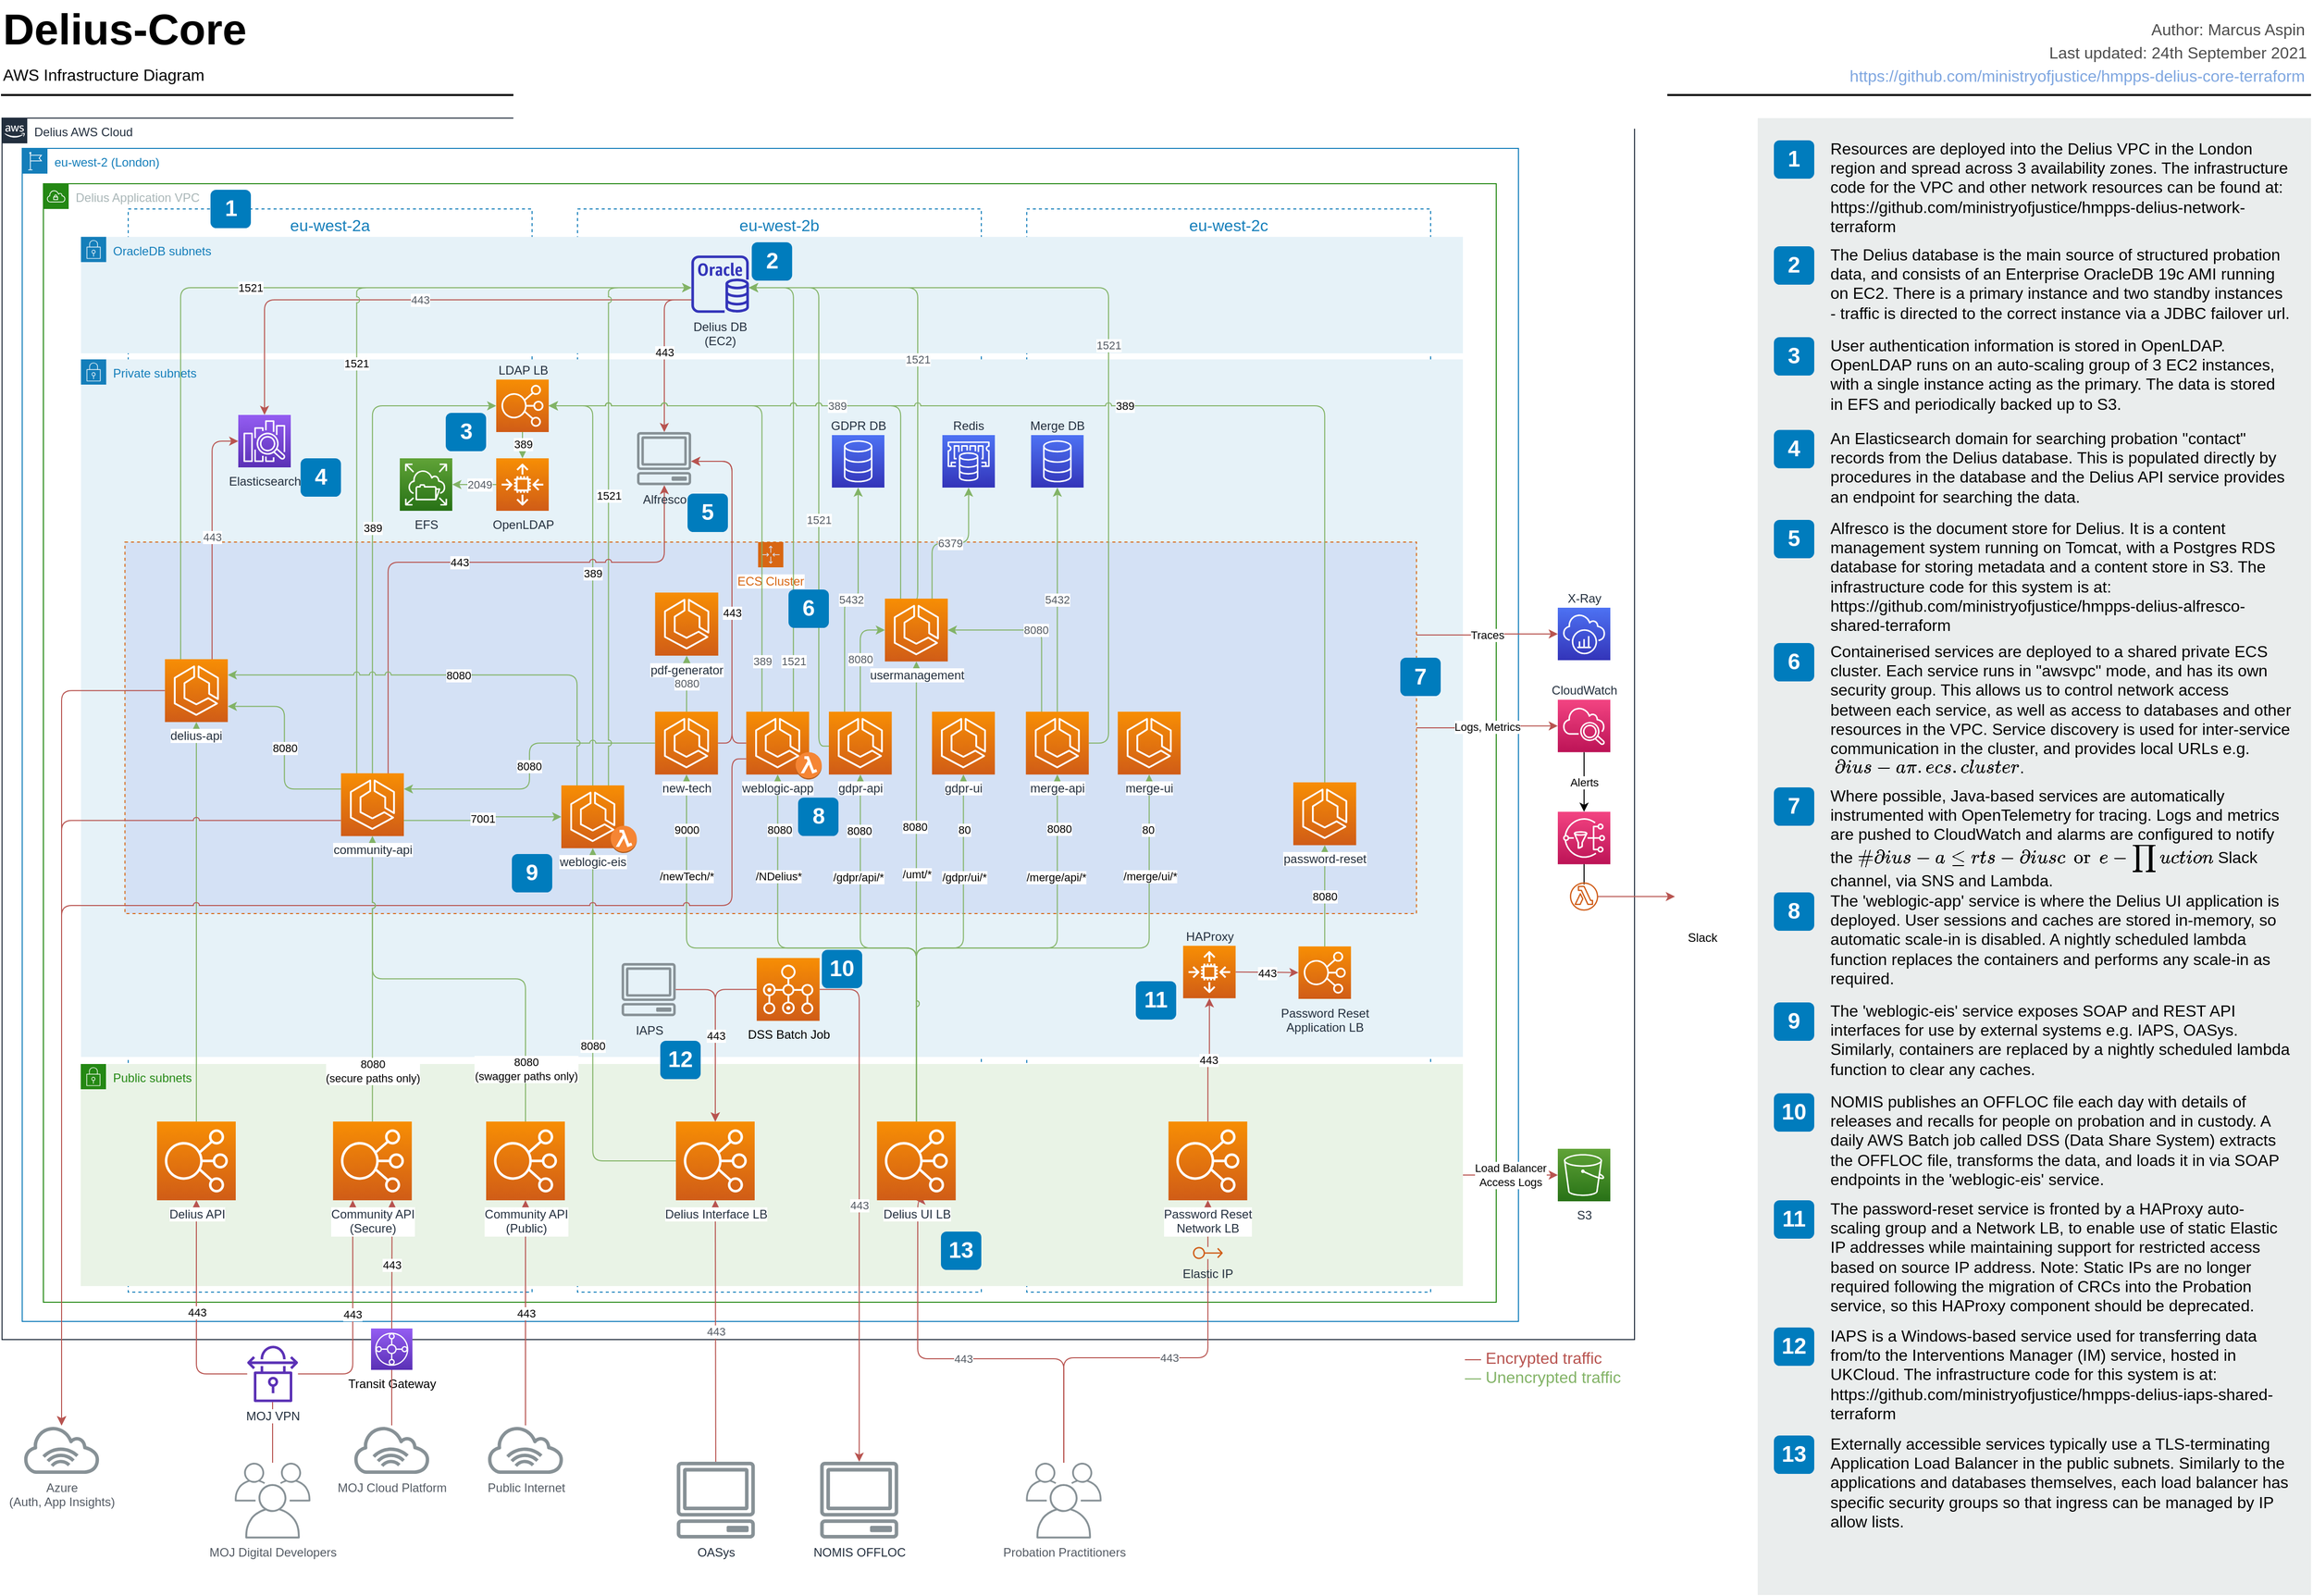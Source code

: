 <mxfile version="14.9.6" type="device"><diagram id="Ht1M8jgEwFfnCIfOTk4-" name="Page-1"><mxGraphModel dx="1892" dy="1344" grid="0" gridSize="10" guides="1" tooltips="1" connect="1" arrows="1" fold="1" page="1" pageScale="1" pageWidth="583" pageHeight="827" math="0" shadow="0"><root><mxCell id="0"/><mxCell id="1" parent="0"/><mxCell id="BZ70mKFkFX7Gm_s5wVoL-75" value="eu-west-2a" style="fillColor=none;strokeColor=#147EBA;dashed=1;verticalAlign=top;fontStyle=0;fontColor=#147EBA;shadow=0;fontSize=16;" parent="1" vertex="1"><mxGeometry x="149" y="260" width="400" height="1073" as="geometry"/></mxCell><mxCell id="BZ70mKFkFX7Gm_s5wVoL-77" value="eu-west-2b" style="fillColor=none;strokeColor=#147EBA;dashed=1;verticalAlign=top;fontStyle=0;fontColor=#147EBA;shadow=0;fontSize=16;" parent="1" vertex="1"><mxGeometry x="594" y="260" width="400" height="1073" as="geometry"/></mxCell><mxCell id="BZ70mKFkFX7Gm_s5wVoL-78" value="eu-west-2c" style="fillColor=none;strokeColor=#147EBA;dashed=1;verticalAlign=top;fontStyle=0;fontColor=#147EBA;shadow=0;fontSize=16;" parent="1" vertex="1"><mxGeometry x="1039" y="260" width="400" height="1073" as="geometry"/></mxCell><mxCell id="6F2aG2OLBFy_lKgJzYoG-49" value="Delius AWS Cloud" style="points=[[0,0],[0.25,0],[0.5,0],[0.75,0],[1,0],[1,0.25],[1,0.5],[1,0.75],[1,1],[0.75,1],[0.5,1],[0.25,1],[0,1],[0,0.75],[0,0.5],[0,0.25]];outlineConnect=0;gradientColor=none;html=1;whiteSpace=wrap;fontSize=12;fontStyle=0;shape=mxgraph.aws4.group;grIcon=mxgraph.aws4.group_aws_cloud_alt;strokeColor=#232F3E;fillColor=none;verticalAlign=top;align=left;spacingLeft=30;fontColor=#232F3E;dashed=0;" parent="1" vertex="1"><mxGeometry x="24" y="170" width="1617" height="1210" as="geometry"/></mxCell><mxCell id="6F2aG2OLBFy_lKgJzYoG-50" value="eu-west-2 (London)" style="points=[[0,0],[0.25,0],[0.5,0],[0.75,0],[1,0],[1,0.25],[1,0.5],[1,0.75],[1,1],[0.75,1],[0.5,1],[0.25,1],[0,1],[0,0.75],[0,0.5],[0,0.25]];outlineConnect=0;gradientColor=none;html=1;whiteSpace=wrap;fontSize=12;fontStyle=0;shape=mxgraph.aws4.group;grIcon=mxgraph.aws4.group_region;strokeColor=#147EBA;fillColor=none;verticalAlign=top;align=left;spacingLeft=30;fontColor=#147EBA;dashed=0;" parent="1" vertex="1"><mxGeometry x="44" y="200" width="1482" height="1162" as="geometry"/></mxCell><mxCell id="nCc67xxCifUw63vxcodB-1" value="Delius Application VPC" style="points=[[0,0],[0.25,0],[0.5,0],[0.75,0],[1,0],[1,0.25],[1,0.5],[1,0.75],[1,1],[0.75,1],[0.5,1],[0.25,1],[0,1],[0,0.75],[0,0.5],[0,0.25]];outlineConnect=0;gradientColor=none;html=1;whiteSpace=wrap;fontSize=12;fontStyle=0;shape=mxgraph.aws4.group;grIcon=mxgraph.aws4.group_vpc;strokeColor=#248814;fillColor=none;verticalAlign=top;align=left;spacingLeft=30;fontColor=#AAB7B8;dashed=0;" parent="1" vertex="1"><mxGeometry x="65" y="235" width="1439" height="1108" as="geometry"/></mxCell><mxCell id="BZ70mKFkFX7Gm_s5wVoL-13" value="Load Balancer&lt;br&gt;Access Logs" style="edgeStyle=orthogonalEdgeStyle;rounded=1;jumpStyle=arc;orthogonalLoop=1;jettySize=auto;html=1;fillColor=#f8cecc;strokeColor=#b85450;" parent="1" source="nCc67xxCifUw63vxcodB-50" target="BZ70mKFkFX7Gm_s5wVoL-11" edge="1"><mxGeometry relative="1" as="geometry"/></mxCell><mxCell id="nCc67xxCifUw63vxcodB-50" value="Public subnets" style="points=[[0,0],[0.25,0],[0.5,0],[0.75,0],[1,0],[1,0.25],[1,0.5],[1,0.75],[1,1],[0.75,1],[0.5,1],[0.25,1],[0,1],[0,0.75],[0,0.5],[0,0.25]];outlineConnect=0;gradientColor=none;html=1;whiteSpace=wrap;fontSize=12;fontStyle=0;shape=mxgraph.aws4.group;grIcon=mxgraph.aws4.group_security_group;grStroke=0;strokeColor=#248814;fillColor=#E9F3E6;verticalAlign=top;align=left;spacingLeft=30;fontColor=#248814;dashed=0;" parent="1" vertex="1"><mxGeometry x="102" y="1107" width="1369" height="220" as="geometry"/></mxCell><mxCell id="-QjtrjUzRDEMRZ5MF8oH-47" value="Delius-Core" style="text;html=1;resizable=0;points=[];autosize=1;align=left;verticalAlign=top;spacingTop=-4;fontSize=43;fontStyle=1;horizontal=1;" parent="1" vertex="1"><mxGeometry x="23" y="53.5" width="251" height="52" as="geometry"/></mxCell><mxCell id="-QjtrjUzRDEMRZ5MF8oH-48" value="AWS Infrastructure Diagram" style="text;html=1;resizable=0;points=[];autosize=1;align=left;verticalAlign=top;spacingTop=-4;fontSize=16" parent="1" vertex="1"><mxGeometry x="23" y="115" width="210" height="20" as="geometry"/></mxCell><mxCell id="SCVMTBWpLvtzJIhz15lM-1" value="" style="line;strokeWidth=2;html=1;fontSize=14;" parent="1" vertex="1"><mxGeometry x="23" y="140.5" width="2288" height="13.21" as="geometry"/></mxCell><mxCell id="6F2aG2OLBFy_lKgJzYoG-135" style="edgeStyle=orthogonalEdgeStyle;rounded=0;orthogonalLoop=1;jettySize=auto;html=1;" parent="1" edge="1"><mxGeometry relative="1" as="geometry"><mxPoint x="230.0" y="370.034" as="sourcePoint"/></mxGeometry></mxCell><mxCell id="nCc67xxCifUw63vxcodB-24" value="Private subnets" style="points=[[0,0],[0.25,0],[0.5,0],[0.75,0],[1,0],[1,0.25],[1,0.5],[1,0.75],[1,1],[0.75,1],[0.5,1],[0.25,1],[0,1],[0,0.75],[0,0.5],[0,0.25]];outlineConnect=0;gradientColor=none;html=1;whiteSpace=wrap;fontSize=12;fontStyle=0;shape=mxgraph.aws4.group;grIcon=mxgraph.aws4.group_security_group;grStroke=0;strokeColor=#147EBA;fillColor=#E6F2F8;verticalAlign=top;align=left;spacingLeft=30;fontColor=#147EBA;dashed=0;" parent="1" vertex="1"><mxGeometry x="102.21" y="409" width="1368.79" height="691" as="geometry"/></mxCell><mxCell id="nCc67xxCifUw63vxcodB-69" style="edgeStyle=orthogonalEdgeStyle;rounded=1;orthogonalLoop=1;jettySize=auto;html=1;fillColor=#f5f5f5;strokeColor=#666666;" parent="1" edge="1"><mxGeometry relative="1" as="geometry"><Array as="points"><mxPoint x="304" y="670"/><mxPoint x="359" y="670"/></Array><mxPoint x="359" y="632.94" as="targetPoint"/></mxGeometry></mxCell><mxCell id="nCc67xxCifUw63vxcodB-71" style="edgeStyle=orthogonalEdgeStyle;rounded=1;orthogonalLoop=1;jettySize=auto;html=1;fillColor=#f5f5f5;strokeColor=#666666;" parent="1" edge="1"><mxGeometry relative="1" as="geometry"><Array as="points"><mxPoint x="304" y="670"/><mxPoint x="257" y="670"/></Array><mxPoint x="257" y="633.07" as="targetPoint"/></mxGeometry></mxCell><mxCell id="nCc67xxCifUw63vxcodB-97" style="edgeStyle=orthogonalEdgeStyle;rounded=1;orthogonalLoop=1;jettySize=auto;html=1;fillColor=#f5f5f5;strokeColor=#666666;" parent="1" edge="1"><mxGeometry relative="1" as="geometry"><Array as="points"><mxPoint x="550.79" y="640"/><mxPoint x="605.79" y="640"/></Array><mxPoint x="605.75" y="613.93" as="targetPoint"/></mxGeometry></mxCell><mxCell id="nCc67xxCifUw63vxcodB-98" style="edgeStyle=orthogonalEdgeStyle;rounded=1;orthogonalLoop=1;jettySize=auto;html=1;fillColor=#f5f5f5;strokeColor=#666666;" parent="1" edge="1"><mxGeometry relative="1" as="geometry"><Array as="points"><mxPoint x="550.79" y="640"/><mxPoint x="503.79" y="640"/></Array><mxPoint x="503.75" y="614.06" as="targetPoint"/></mxGeometry></mxCell><mxCell id="nCc67xxCifUw63vxcodB-103" style="edgeStyle=orthogonalEdgeStyle;rounded=1;orthogonalLoop=1;jettySize=auto;html=1;endArrow=classic;endFill=1;fillColor=#f5f5f5;strokeColor=#666666;" parent="1" edge="1"><mxGeometry relative="1" as="geometry"><mxPoint x="552.25" y="874.25" as="sourcePoint"/></mxGeometry></mxCell><mxCell id="GzZy-XPbGJEknMEVH8sB-3" value="Alerts" style="edgeStyle=orthogonalEdgeStyle;rounded=0;orthogonalLoop=1;jettySize=auto;html=1;entryX=0.5;entryY=0;entryDx=0;entryDy=0;entryPerimeter=0;" parent="1" source="nCc67xxCifUw63vxcodB-184" target="GzZy-XPbGJEknMEVH8sB-1" edge="1"><mxGeometry relative="1" as="geometry"/></mxCell><mxCell id="MSyrZ4Li3kNyaLUh40iw-4" value="X-Ray" style="points=[[0,0,0],[0.25,0,0],[0.5,0,0],[0.75,0,0],[1,0,0],[0,1,0],[0.25,1,0],[0.5,1,0],[0.75,1,0],[1,1,0],[0,0.25,0],[0,0.5,0],[0,0.75,0],[1,0.25,0],[1,0.5,0],[1,0.75,0]];outlineConnect=0;fontColor=#232F3E;gradientColor=#4D72F3;gradientDirection=north;fillColor=#3334B9;strokeColor=#ffffff;dashed=0;verticalLabelPosition=top;verticalAlign=bottom;align=center;html=1;fontSize=12;fontStyle=0;aspect=fixed;shape=mxgraph.aws4.resourceIcon;resIcon=mxgraph.aws4.xray;labelPosition=center;" parent="1" vertex="1"><mxGeometry x="1565" y="655" width="52" height="52" as="geometry"/></mxCell><mxCell id="MSyrZ4Li3kNyaLUh40iw-36" value="OracleDB subnets" style="points=[[0,0],[0.25,0],[0.5,0],[0.75,0],[1,0],[1,0.25],[1,0.5],[1,0.75],[1,1],[0.75,1],[0.5,1],[0.25,1],[0,1],[0,0.75],[0,0.5],[0,0.25]];outlineConnect=0;gradientColor=none;html=1;whiteSpace=wrap;fontSize=12;fontStyle=0;shape=mxgraph.aws4.group;grIcon=mxgraph.aws4.group_security_group;grStroke=0;strokeColor=#147EBA;fillColor=#E6F2F8;verticalAlign=top;align=left;spacingLeft=30;fontColor=#147EBA;dashed=0;" parent="1" vertex="1"><mxGeometry x="102.21" y="287.62" width="1368.79" height="115.38" as="geometry"/></mxCell><mxCell id="eaWywJ5pYx-PNLjaAY9l-129" value="443" style="edgeStyle=orthogonalEdgeStyle;rounded=1;jumpStyle=arc;orthogonalLoop=1;jettySize=auto;html=1;fontColor=#545B64;fillColor=#f8cecc;strokeColor=#b85450;" parent="1" source="MSyrZ4Li3kNyaLUh40iw-37" target="eaWywJ5pYx-PNLjaAY9l-126" edge="1"><mxGeometry relative="1" as="geometry"><Array as="points"><mxPoint x="284" y="350"/></Array></mxGeometry></mxCell><mxCell id="GzZy-XPbGJEknMEVH8sB-11" value="443" style="edgeStyle=orthogonalEdgeStyle;rounded=1;orthogonalLoop=1;jettySize=auto;html=1;endArrow=classic;endFill=1;fillColor=#f8cecc;strokeColor=#b85450;" parent="1" source="MSyrZ4Li3kNyaLUh40iw-37" target="GzZy-XPbGJEknMEVH8sB-7" edge="1"><mxGeometry relative="1" as="geometry"><Array as="points"><mxPoint x="680" y="350"/></Array></mxGeometry></mxCell><mxCell id="MSyrZ4Li3kNyaLUh40iw-37" value="Delius DB&lt;br&gt;(EC2)" style="outlineConnect=0;fontColor=#232F3E;gradientColor=none;fillColor=#3334B9;strokeColor=none;dashed=0;verticalLabelPosition=bottom;verticalAlign=top;align=center;html=1;fontSize=12;fontStyle=0;aspect=fixed;pointerEvents=1;shape=mxgraph.aws4.rds_oracle_instance;" parent="1" vertex="1"><mxGeometry x="706.78" y="306" width="57" height="57" as="geometry"/></mxCell><mxCell id="nCc67xxCifUw63vxcodB-25" value="ECS Cluster" style="points=[[0,0],[0.25,0],[0.5,0],[0.75,0],[1,0],[1,0.25],[1,0.5],[1,0.75],[1,1],[0.75,1],[0.5,1],[0.25,1],[0,1],[0,0.75],[0,0.5],[0,0.25]];outlineConnect=0;gradientColor=none;html=1;whiteSpace=wrap;fontSize=12;fontStyle=0;shape=mxgraph.aws4.groupCenter;grIcon=mxgraph.aws4.group_auto_scaling_group;grStroke=1;strokeColor=#D86613;verticalAlign=top;align=center;fontColor=#D86613;dashed=1;spacingTop=25;labelBackgroundColor=#ffffff;labelBorderColor=none;fillColor=#D4E1F5;" parent="1" vertex="1"><mxGeometry x="145.75" y="590" width="1279.25" height="368" as="geometry"/></mxCell><mxCell id="eaWywJ5pYx-PNLjaAY9l-105" value="8080" style="edgeStyle=orthogonalEdgeStyle;rounded=1;jumpStyle=arc;orthogonalLoop=1;jettySize=auto;html=1;entryX=1;entryY=0.5;entryDx=0;entryDy=0;entryPerimeter=0;fontColor=#545B64;fillColor=#d5e8d4;strokeColor=#82b366;exitX=0.25;exitY=0;exitDx=0;exitDy=0;exitPerimeter=0;" parent="1" source="MSyrZ4Li3kNyaLUh40iw-53" target="eaWywJ5pYx-PNLjaAY9l-28" edge="1"><mxGeometry relative="1" as="geometry"/></mxCell><mxCell id="eaWywJ5pYx-PNLjaAY9l-106" value="5432" style="edgeStyle=orthogonalEdgeStyle;rounded=1;jumpStyle=arc;orthogonalLoop=1;jettySize=auto;html=1;fontColor=#545B64;fillColor=#d5e8d4;strokeColor=#82b366;" parent="1" source="MSyrZ4Li3kNyaLUh40iw-53" target="MSyrZ4Li3kNyaLUh40iw-63" edge="1"><mxGeometry relative="1" as="geometry"/></mxCell><mxCell id="eaWywJ5pYx-PNLjaAY9l-107" value="1521" style="edgeStyle=orthogonalEdgeStyle;rounded=1;jumpStyle=arc;orthogonalLoop=1;jettySize=auto;html=1;fontColor=#545B64;fillColor=#d5e8d4;strokeColor=#82b366;exitX=1;exitY=0.5;exitDx=0;exitDy=0;exitPerimeter=0;" parent="1" source="MSyrZ4Li3kNyaLUh40iw-53" target="MSyrZ4Li3kNyaLUh40iw-37" edge="1"><mxGeometry relative="1" as="geometry"><Array as="points"><mxPoint x="1120" y="789"/><mxPoint x="1120" y="338"/></Array></mxGeometry></mxCell><mxCell id="eaWywJ5pYx-PNLjaAY9l-97" value="2049" style="edgeStyle=orthogonalEdgeStyle;rounded=1;jumpStyle=arc;orthogonalLoop=1;jettySize=auto;html=1;fontColor=#545B64;exitX=0;exitY=0.5;exitDx=0;exitDy=0;exitPerimeter=0;fillColor=#d5e8d4;strokeColor=#82b366;" parent="1" source="MSyrZ4Li3kNyaLUh40iw-59" target="eaWywJ5pYx-PNLjaAY9l-96" edge="1"><mxGeometry x="-0.241" relative="1" as="geometry"><mxPoint as="offset"/></mxGeometry></mxCell><mxCell id="MSyrZ4Li3kNyaLUh40iw-59" value="OpenLDAP" style="points=[[0,0,0],[0.25,0,0],[0.5,0,0],[0.75,0,0],[1,0,0],[0,1,0],[0.25,1,0],[0.5,1,0],[0.75,1,0],[1,1,0],[0,0.25,0],[0,0.5,0],[0,0.75,0],[1,0.25,0],[1,0.5,0],[1,0.75,0]];outlineConnect=0;fontColor=#232F3E;gradientColor=#F78E04;gradientDirection=north;fillColor=#D05C17;strokeColor=#ffffff;dashed=0;verticalLabelPosition=bottom;verticalAlign=top;align=center;html=1;fontSize=12;fontStyle=0;aspect=fixed;shape=mxgraph.aws4.resourceIcon;resIcon=mxgraph.aws4.auto_scaling2;" parent="1" vertex="1"><mxGeometry x="513.5" y="507" width="52" height="52" as="geometry"/></mxCell><mxCell id="MSyrZ4Li3kNyaLUh40iw-63" value="Merge DB" style="points=[[0,0,0],[0.25,0,0],[0.5,0,0],[0.75,0,0],[1,0,0],[0,1,0],[0.25,1,0],[0.5,1,0],[0.75,1,0],[1,1,0],[0,0.25,0],[0,0.5,0],[0,0.75,0],[1,0.25,0],[1,0.5,0],[1,0.75,0]];outlineConnect=0;fontColor=#232F3E;gradientColor=#4D72F3;gradientDirection=north;fillColor=#3334B9;strokeColor=#ffffff;dashed=0;verticalLabelPosition=top;verticalAlign=bottom;align=center;html=1;fontSize=12;fontStyle=0;aspect=fixed;shape=mxgraph.aws4.resourceIcon;resIcon=mxgraph.aws4.database;labelBackgroundColor=none;labelPosition=center;" parent="1" vertex="1"><mxGeometry x="1043.28" y="484" width="52" height="52" as="geometry"/></mxCell><mxCell id="MSyrZ4Li3kNyaLUh40iw-65" value="GDPR DB" style="points=[[0,0,0],[0.25,0,0],[0.5,0,0],[0.75,0,0],[1,0,0],[0,1,0],[0.25,1,0],[0.5,1,0],[0.75,1,0],[1,1,0],[0,0.25,0],[0,0.5,0],[0,0.75,0],[1,0.25,0],[1,0.5,0],[1,0.75,0]];outlineConnect=0;fontColor=#232F3E;gradientColor=#4D72F3;gradientDirection=north;fillColor=#3334B9;strokeColor=#ffffff;dashed=0;verticalLabelPosition=top;verticalAlign=bottom;align=center;html=1;fontSize=12;fontStyle=0;aspect=fixed;shape=mxgraph.aws4.resourceIcon;resIcon=mxgraph.aws4.database;labelBackgroundColor=none;labelPosition=center;" parent="1" vertex="1"><mxGeometry x="846.0" y="484" width="52" height="52" as="geometry"/></mxCell><mxCell id="eaWywJ5pYx-PNLjaAY9l-123" value="443" style="edgeStyle=orthogonalEdgeStyle;rounded=1;jumpStyle=arc;orthogonalLoop=1;jettySize=auto;html=1;entryX=0.5;entryY=1;entryDx=0;entryDy=0;entryPerimeter=0;fontColor=#545B64;fillColor=#f8cecc;strokeColor=#b85450;" parent="1" source="MSyrZ4Li3kNyaLUh40iw-71" target="MSyrZ4Li3kNyaLUh40iw-79" edge="1"><mxGeometry relative="1" as="geometry"><Array as="points"><mxPoint x="1076" y="1399"/><mxPoint x="931" y="1399"/></Array></mxGeometry></mxCell><mxCell id="eaWywJ5pYx-PNLjaAY9l-124" value="" style="edgeStyle=orthogonalEdgeStyle;rounded=1;jumpStyle=arc;orthogonalLoop=1;jettySize=auto;html=1;entryX=0.5;entryY=1;entryDx=0;entryDy=0;entryPerimeter=0;fontColor=#545B64;fillColor=#f8cecc;strokeColor=#b85450;startArrow=none;" parent="1" source="BZ70mKFkFX7Gm_s5wVoL-69" target="MSyrZ4Li3kNyaLUh40iw-89" edge="1"><mxGeometry x="-1" y="-77" relative="1" as="geometry"><Array as="points"/><mxPoint x="-77" y="77" as="offset"/></mxGeometry></mxCell><mxCell id="MSyrZ4Li3kNyaLUh40iw-71" value="Probation Practitioners" style="outlineConnect=0;gradientColor=none;fontColor=#545B64;strokeColor=none;fillColor=#879196;dashed=0;verticalLabelPosition=bottom;verticalAlign=top;align=center;html=1;fontSize=12;fontStyle=0;aspect=fixed;shape=mxgraph.aws4.illustration_users;pointerEvents=1;labelBackgroundColor=#ffffff;" parent="1" vertex="1"><mxGeometry x="1038.14" y="1502" width="75" height="75" as="geometry"/></mxCell><mxCell id="MSyrZ4Li3kNyaLUh40iw-106" style="edgeStyle=orthogonalEdgeStyle;rounded=1;orthogonalLoop=1;jettySize=auto;html=1;fillColor=#f8cecc;strokeColor=#b85450;endArrow=none;endFill=0;" parent="1" source="MSyrZ4Li3kNyaLUh40iw-100" target="MSyrZ4Li3kNyaLUh40iw-104" edge="1"><mxGeometry relative="1" as="geometry"/></mxCell><mxCell id="MSyrZ4Li3kNyaLUh40iw-100" value="MOJ Digital Developers" style="outlineConnect=0;gradientColor=none;fontColor=#545B64;strokeColor=none;fillColor=#879196;dashed=0;verticalLabelPosition=bottom;verticalAlign=top;align=center;html=1;fontSize=12;fontStyle=0;aspect=fixed;shape=mxgraph.aws4.illustration_users;pointerEvents=1;labelBackgroundColor=#ffffff;" parent="1" vertex="1"><mxGeometry x="254.5" y="1502" width="75" height="75" as="geometry"/></mxCell><mxCell id="eaWywJ5pYx-PNLjaAY9l-64" value="443" style="edgeStyle=orthogonalEdgeStyle;rounded=1;jumpStyle=arc;orthogonalLoop=1;jettySize=auto;html=1;fontColor=#000000;fillColor=#f8cecc;strokeColor=#b85450;" parent="1" source="MSyrZ4Li3kNyaLUh40iw-104" target="MSyrZ4Li3kNyaLUh40iw-73" edge="1"><mxGeometry relative="1" as="geometry"/></mxCell><mxCell id="MSyrZ4Li3kNyaLUh40iw-104" value="MOJ VPN" style="outlineConnect=0;fontColor=#232F3E;gradientColor=none;fillColor=#5A30B5;strokeColor=none;dashed=0;verticalLabelPosition=bottom;verticalAlign=top;align=center;html=1;fontSize=12;fontStyle=0;aspect=fixed;pointerEvents=1;shape=mxgraph.aws4.vpn_connection;labelBackgroundColor=#ffffff;" parent="1" vertex="1"><mxGeometry x="266.87" y="1386" width="50.26" height="56" as="geometry"/></mxCell><mxCell id="MSyrZ4Li3kNyaLUh40iw-112" value="Traces" style="edgeStyle=orthogonalEdgeStyle;rounded=1;orthogonalLoop=1;jettySize=auto;html=1;entryX=0;entryY=0.5;entryDx=0;entryDy=0;entryPerimeter=0;endArrow=classic;endFill=1;fillColor=#f8cecc;strokeColor=#b85450;exitX=1;exitY=0.25;exitDx=0;exitDy=0;" parent="1" source="nCc67xxCifUw63vxcodB-25" target="MSyrZ4Li3kNyaLUh40iw-4" edge="1"><mxGeometry relative="1" as="geometry"><mxPoint x="1447" y="667" as="sourcePoint"/></mxGeometry></mxCell><mxCell id="eaWywJ5pYx-PNLjaAY9l-72" style="edgeStyle=orthogonalEdgeStyle;rounded=1;jumpStyle=arc;orthogonalLoop=1;jettySize=auto;html=1;entryX=0.5;entryY=1;entryDx=0;entryDy=0;entryPerimeter=0;fontColor=#000000;fillColor=#d5e8d4;strokeColor=#82b366;" parent="1" source="MSyrZ4Li3kNyaLUh40iw-73" target="eaWywJ5pYx-PNLjaAY9l-33" edge="1"><mxGeometry relative="1" as="geometry"/></mxCell><mxCell id="MSyrZ4Li3kNyaLUh40iw-73" value="Delius API" style="points=[[0,0,0],[0.25,0,0],[0.5,0,0],[0.75,0,0],[1,0,0],[0,1,0],[0.25,1,0],[0.5,1,0],[0.75,1,0],[1,1,0],[0,0.25,0],[0,0.5,0],[0,0.75,0],[1,0.25,0],[1,0.5,0],[1,0.75,0]];outlineConnect=0;fontColor=#232F3E;gradientColor=#F78E04;gradientDirection=north;fillColor=#D05C17;strokeColor=#ffffff;dashed=0;verticalLabelPosition=bottom;verticalAlign=top;align=center;html=1;fontSize=12;fontStyle=0;aspect=fixed;shape=mxgraph.aws4.resourceIcon;resIcon=mxgraph.aws4.elastic_load_balancing;labelBackgroundColor=#ffffff;" parent="1" vertex="1"><mxGeometry x="177.5" y="1164" width="78" height="78" as="geometry"/></mxCell><mxCell id="MSyrZ4Li3kNyaLUh40iw-121" value="" style="rounded=0;whiteSpace=wrap;html=1;fillColor=#EAEDED;fontSize=22;fontColor=#FFFFFF;strokeColor=none;labelBackgroundColor=none;" parent="1" vertex="1"><mxGeometry x="1763" y="170" width="548" height="1463" as="geometry"/></mxCell><mxCell id="MSyrZ4Li3kNyaLUh40iw-122" value="2" style="rounded=1;whiteSpace=wrap;html=1;fillColor=#007CBD;strokeColor=none;fontColor=#FFFFFF;fontStyle=1;fontSize=22;labelBackgroundColor=none;" parent="1" vertex="1"><mxGeometry x="1779" y="297" width="40" height="38" as="geometry"/></mxCell><mxCell id="MSyrZ4Li3kNyaLUh40iw-127" value="The Delius database is the main source of structured probation data, and consists of an Enterprise OracleDB 19c AMI running on EC2. There is a primary instance and two standby instances - traffic is directed to the correct instance via a JDBC failover url." style="text;html=1;align=left;verticalAlign=top;spacingTop=-4;fontSize=16;labelBackgroundColor=none;whiteSpace=wrap;" parent="1" vertex="1"><mxGeometry x="1833" y="293" width="457.5" height="79" as="geometry"/></mxCell><mxCell id="MSyrZ4Li3kNyaLUh40iw-133" value="Slack" style="shape=image;html=1;verticalAlign=top;verticalLabelPosition=bottom;labelBackgroundColor=#ffffff;imageAspect=0;aspect=fixed;image=https://cdn4.iconfinder.com/data/icons/logos-and-brands/512/306_Slack_logo-128.png" parent="1" vertex="1"><mxGeometry x="1681" y="914.13" width="54" height="54" as="geometry"/></mxCell><mxCell id="eaWywJ5pYx-PNLjaAY9l-88" value="1521" style="edgeStyle=orthogonalEdgeStyle;rounded=1;jumpStyle=arc;orthogonalLoop=1;jettySize=auto;html=1;fontColor=#545B64;fillColor=#d5e8d4;strokeColor=#82b366;exitX=0.75;exitY=0;exitDx=0;exitDy=0;exitPerimeter=0;" parent="1" source="eaWywJ5pYx-PNLjaAY9l-22" target="MSyrZ4Li3kNyaLUh40iw-37" edge="1"><mxGeometry x="-0.784" relative="1" as="geometry"><Array as="points"><mxPoint x="808" y="338"/></Array><mxPoint as="offset"/></mxGeometry></mxCell><mxCell id="eaWywJ5pYx-PNLjaAY9l-43" value="389" style="edgeStyle=orthogonalEdgeStyle;rounded=1;jumpStyle=arc;orthogonalLoop=1;jettySize=auto;html=1;entryX=1;entryY=0.5;entryDx=0;entryDy=0;entryPerimeter=0;fillColor=#d5e8d4;strokeColor=#82b366;exitX=0.5;exitY=0;exitDx=0;exitDy=0;exitPerimeter=0;" parent="1" source="eaWywJ5pYx-PNLjaAY9l-23" target="BZ70mKFkFX7Gm_s5wVoL-25" edge="1"><mxGeometry relative="1" as="geometry"><mxPoint x="594" y="813" as="sourcePoint"/></mxGeometry></mxCell><mxCell id="eaWywJ5pYx-PNLjaAY9l-65" value="443" style="edgeStyle=orthogonalEdgeStyle;rounded=1;jumpStyle=arc;orthogonalLoop=1;jettySize=auto;html=1;fontColor=#000000;fillColor=#f8cecc;strokeColor=#b85450;" parent="1" source="MSyrZ4Li3kNyaLUh40iw-89" target="BZ70mKFkFX7Gm_s5wVoL-5" edge="1"><mxGeometry relative="1" as="geometry"/></mxCell><mxCell id="MSyrZ4Li3kNyaLUh40iw-89" value="Password Reset&lt;br&gt;Network LB" style="points=[[0,0,0],[0.25,0,0],[0.5,0,0],[0.75,0,0],[1,0,0],[0,1,0],[0.25,1,0],[0.5,1,0],[0.75,1,0],[1,1,0],[0,0.25,0],[0,0.5,0],[0,0.75,0],[1,0.25,0],[1,0.5,0],[1,0.75,0]];outlineConnect=0;fontColor=#232F3E;gradientColor=#F78E04;gradientDirection=north;fillColor=#D05C17;strokeColor=#ffffff;dashed=0;verticalLabelPosition=bottom;verticalAlign=top;align=center;html=1;fontSize=12;fontStyle=0;aspect=fixed;shape=mxgraph.aws4.resourceIcon;resIcon=mxgraph.aws4.elastic_load_balancing;labelBackgroundColor=#ffffff;" parent="1" vertex="1"><mxGeometry x="1179.37" y="1164" width="78" height="78" as="geometry"/></mxCell><mxCell id="eaWywJ5pYx-PNLjaAY9l-115" value="&lt;span style=&quot;color: rgb(0 , 0 , 0)&quot;&gt;/newTech/*&lt;/span&gt;" style="edgeStyle=orthogonalEdgeStyle;rounded=1;jumpStyle=arc;orthogonalLoop=1;jettySize=auto;html=1;entryX=0.5;entryY=1;entryDx=0;entryDy=0;entryPerimeter=0;fontColor=#545B64;fillColor=#d5e8d4;strokeColor=#82b366;exitX=0.5;exitY=0;exitDx=0;exitDy=0;exitPerimeter=0;" parent="1" source="MSyrZ4Li3kNyaLUh40iw-79" target="eaWywJ5pYx-PNLjaAY9l-29" edge="1"><mxGeometry x="0.648" relative="1" as="geometry"><mxPoint as="offset"/></mxGeometry></mxCell><mxCell id="GzZy-XPbGJEknMEVH8sB-25" value="9000" style="edgeLabel;html=1;align=center;verticalAlign=middle;resizable=0;points=[];" parent="eaWywJ5pYx-PNLjaAY9l-115" vertex="1" connectable="0"><mxGeometry x="0.81" relative="1" as="geometry"><mxPoint as="offset"/></mxGeometry></mxCell><mxCell id="eaWywJ5pYx-PNLjaAY9l-117" style="edgeStyle=orthogonalEdgeStyle;rounded=1;jumpStyle=arc;orthogonalLoop=1;jettySize=auto;html=1;fontColor=#545B64;fillColor=#d5e8d4;strokeColor=#82b366;" parent="1" source="MSyrZ4Li3kNyaLUh40iw-79" target="MSyrZ4Li3kNyaLUh40iw-51" edge="1"><mxGeometry relative="1" as="geometry"/></mxCell><mxCell id="GzZy-XPbGJEknMEVH8sB-16" value="/gdpr/api/*" style="edgeLabel;html=1;align=center;verticalAlign=middle;resizable=0;points=[];" parent="eaWywJ5pYx-PNLjaAY9l-117" vertex="1" connectable="0"><mxGeometry x="0.529" y="-1" relative="1" as="geometry"><mxPoint x="-3" y="7" as="offset"/></mxGeometry></mxCell><mxCell id="GzZy-XPbGJEknMEVH8sB-23" value="8080" style="edgeLabel;html=1;align=center;verticalAlign=middle;resizable=0;points=[];" parent="eaWywJ5pYx-PNLjaAY9l-117" vertex="1" connectable="0"><mxGeometry x="0.728" y="1" relative="1" as="geometry"><mxPoint y="1" as="offset"/></mxGeometry></mxCell><mxCell id="eaWywJ5pYx-PNLjaAY9l-118" style="edgeStyle=orthogonalEdgeStyle;rounded=1;jumpStyle=arc;orthogonalLoop=1;jettySize=auto;html=1;fontColor=#545B64;fillColor=#d5e8d4;strokeColor=#82b366;" parent="1" source="MSyrZ4Li3kNyaLUh40iw-79" target="eaWywJ5pYx-PNLjaAY9l-16" edge="1"><mxGeometry relative="1" as="geometry"/></mxCell><mxCell id="GzZy-XPbGJEknMEVH8sB-17" value="/gdpr/ui/*" style="edgeLabel;html=1;align=center;verticalAlign=middle;resizable=0;points=[];" parent="eaWywJ5pYx-PNLjaAY9l-118" vertex="1" connectable="0"><mxGeometry x="0.502" relative="1" as="geometry"><mxPoint y="4" as="offset"/></mxGeometry></mxCell><mxCell id="GzZy-XPbGJEknMEVH8sB-20" value="80" style="edgeLabel;html=1;align=center;verticalAlign=middle;resizable=0;points=[];" parent="eaWywJ5pYx-PNLjaAY9l-118" vertex="1" connectable="0"><mxGeometry x="0.719" relative="1" as="geometry"><mxPoint as="offset"/></mxGeometry></mxCell><mxCell id="eaWywJ5pYx-PNLjaAY9l-119" style="edgeStyle=orthogonalEdgeStyle;rounded=1;jumpStyle=arc;orthogonalLoop=1;jettySize=auto;html=1;fontColor=#545B64;exitX=0.5;exitY=0;exitDx=0;exitDy=0;exitPerimeter=0;fillColor=#d5e8d4;strokeColor=#82b366;" parent="1" source="MSyrZ4Li3kNyaLUh40iw-79" target="MSyrZ4Li3kNyaLUh40iw-53" edge="1"><mxGeometry relative="1" as="geometry"/></mxCell><mxCell id="GzZy-XPbGJEknMEVH8sB-18" value="/merge/api/*" style="edgeLabel;html=1;align=center;verticalAlign=middle;resizable=0;points=[];" parent="eaWywJ5pYx-PNLjaAY9l-119" vertex="1" connectable="0"><mxGeometry x="0.598" y="1" relative="1" as="geometry"><mxPoint x="-1" y="4" as="offset"/></mxGeometry></mxCell><mxCell id="GzZy-XPbGJEknMEVH8sB-21" value="8080" style="edgeLabel;html=1;align=center;verticalAlign=middle;resizable=0;points=[];" parent="eaWywJ5pYx-PNLjaAY9l-119" vertex="1" connectable="0"><mxGeometry x="0.782" y="-1" relative="1" as="geometry"><mxPoint y="1" as="offset"/></mxGeometry></mxCell><mxCell id="eaWywJ5pYx-PNLjaAY9l-120" style="edgeStyle=orthogonalEdgeStyle;rounded=1;jumpStyle=arc;orthogonalLoop=1;jettySize=auto;html=1;fontColor=#545B64;fillColor=#d5e8d4;strokeColor=#82b366;exitX=0.5;exitY=0;exitDx=0;exitDy=0;exitPerimeter=0;" parent="1" source="MSyrZ4Li3kNyaLUh40iw-79" target="eaWywJ5pYx-PNLjaAY9l-17" edge="1"><mxGeometry relative="1" as="geometry"/></mxCell><mxCell id="GzZy-XPbGJEknMEVH8sB-19" value="/merge/ui/*" style="edgeLabel;html=1;align=center;verticalAlign=middle;resizable=0;points=[];" parent="eaWywJ5pYx-PNLjaAY9l-120" vertex="1" connectable="0"><mxGeometry x="0.669" relative="1" as="geometry"><mxPoint y="6" as="offset"/></mxGeometry></mxCell><mxCell id="GzZy-XPbGJEknMEVH8sB-22" value="80" style="edgeLabel;html=1;align=center;verticalAlign=middle;resizable=0;points=[];" parent="eaWywJ5pYx-PNLjaAY9l-120" vertex="1" connectable="0"><mxGeometry x="0.824" relative="1" as="geometry"><mxPoint x="-2" y="4" as="offset"/></mxGeometry></mxCell><mxCell id="BZ70mKFkFX7Gm_s5wVoL-14" style="edgeStyle=orthogonalEdgeStyle;rounded=1;jumpStyle=arc;orthogonalLoop=1;jettySize=auto;html=1;fillColor=#d5e8d4;strokeColor=#82b366;" parent="1" source="MSyrZ4Li3kNyaLUh40iw-79" target="eaWywJ5pYx-PNLjaAY9l-28" edge="1"><mxGeometry relative="1" as="geometry"/></mxCell><mxCell id="BZ70mKFkFX7Gm_s5wVoL-15" value="8080" style="edgeLabel;html=1;align=center;verticalAlign=middle;resizable=0;points=[];" parent="BZ70mKFkFX7Gm_s5wVoL-14" vertex="1" connectable="0"><mxGeometry x="0.272" y="2" relative="1" as="geometry"><mxPoint y="-2" as="offset"/></mxGeometry></mxCell><mxCell id="BZ70mKFkFX7Gm_s5wVoL-16" value="/umt/*" style="edgeLabel;html=1;align=center;verticalAlign=middle;resizable=0;points=[];" parent="BZ70mKFkFX7Gm_s5wVoL-14" vertex="1" connectable="0"><mxGeometry x="0.08" relative="1" as="geometry"><mxPoint y="1" as="offset"/></mxGeometry></mxCell><mxCell id="MSyrZ4Li3kNyaLUh40iw-79" value="Delius UI LB" style="points=[[0,0,0],[0.25,0,0],[0.5,0,0],[0.75,0,0],[1,0,0],[0,1,0],[0.25,1,0],[0.5,1,0],[0.75,1,0],[1,1,0],[0,0.25,0],[0,0.5,0],[0,0.75,0],[1,0.25,0],[1,0.5,0],[1,0.75,0]];outlineConnect=0;fontColor=#232F3E;gradientColor=#F78E04;gradientDirection=north;fillColor=#D05C17;strokeColor=#ffffff;dashed=0;verticalLabelPosition=bottom;verticalAlign=top;align=center;html=1;fontSize=12;fontStyle=0;aspect=fixed;shape=mxgraph.aws4.resourceIcon;resIcon=mxgraph.aws4.elastic_load_balancing;labelBackgroundColor=#ffffff;" parent="1" vertex="1"><mxGeometry x="890.64" y="1164" width="78" height="78" as="geometry"/></mxCell><mxCell id="eaWywJ5pYx-PNLjaAY9l-38" value="8080" style="edgeStyle=orthogonalEdgeStyle;rounded=1;orthogonalLoop=1;jettySize=auto;html=1;fillColor=#d5e8d4;strokeColor=#82b366;" parent="1" source="eaWywJ5pYx-PNLjaAY9l-25" target="eaWywJ5pYx-PNLjaAY9l-23" edge="1"><mxGeometry relative="1" as="geometry"/></mxCell><mxCell id="eaWywJ5pYx-PNLjaAY9l-90" value="1521" style="edgeStyle=orthogonalEdgeStyle;rounded=1;jumpStyle=arc;orthogonalLoop=1;jettySize=auto;html=1;fontColor=#545B64;fillColor=#d5e8d4;strokeColor=#82b366;exitX=0.5;exitY=0;exitDx=0;exitDy=0;exitPerimeter=0;" parent="1" source="eaWywJ5pYx-PNLjaAY9l-28" target="MSyrZ4Li3kNyaLUh40iw-37" edge="1"><mxGeometry relative="1" as="geometry"><Array as="points"><mxPoint x="931" y="646"/><mxPoint x="931" y="338"/></Array></mxGeometry></mxCell><mxCell id="eaWywJ5pYx-PNLjaAY9l-98" value="6379" style="edgeStyle=orthogonalEdgeStyle;rounded=1;jumpStyle=arc;orthogonalLoop=1;jettySize=auto;html=1;fontColor=#545B64;exitX=0.75;exitY=0;exitDx=0;exitDy=0;exitPerimeter=0;entryX=0.5;entryY=1;entryDx=0;entryDy=0;entryPerimeter=0;fillColor=#d5e8d4;strokeColor=#82b366;" parent="1" source="eaWywJ5pYx-PNLjaAY9l-28" target="eaWywJ5pYx-PNLjaAY9l-95" edge="1"><mxGeometry relative="1" as="geometry"/></mxCell><mxCell id="eaWywJ5pYx-PNLjaAY9l-28" value="usermanagement" style="points=[[0,0,0],[0.25,0,0],[0.5,0,0],[0.75,0,0],[1,0,0],[0,1,0],[0.25,1,0],[0.5,1,0],[0.75,1,0],[1,1,0],[0,0.25,0],[0,0.5,0],[0,0.75,0],[1,0.25,0],[1,0.5,0],[1,0.75,0]];outlineConnect=0;fontColor=#232F3E;gradientColor=#F78E04;gradientDirection=north;fillColor=#D05C17;strokeColor=#ffffff;dashed=0;verticalLabelPosition=bottom;verticalAlign=top;align=center;html=1;fontSize=12;fontStyle=0;aspect=fixed;shape=mxgraph.aws4.resourceIcon;resIcon=mxgraph.aws4.ecs;labelBackgroundColor=#ffffff;" parent="1" vertex="1"><mxGeometry x="898.5" y="646" width="62.27" height="62.27" as="geometry"/></mxCell><mxCell id="eaWywJ5pYx-PNLjaAY9l-76" value="8080" style="edgeStyle=orthogonalEdgeStyle;rounded=1;jumpStyle=arc;orthogonalLoop=1;jettySize=auto;html=1;entryX=1;entryY=0.25;entryDx=0;entryDy=0;entryPerimeter=0;fontColor=#000000;fillColor=#d5e8d4;strokeColor=#82b366;" parent="1" source="eaWywJ5pYx-PNLjaAY9l-29" target="eaWywJ5pYx-PNLjaAY9l-34" edge="1"><mxGeometry relative="1" as="geometry"/></mxCell><mxCell id="eaWywJ5pYx-PNLjaAY9l-86" value="8080" style="edgeStyle=orthogonalEdgeStyle;rounded=1;jumpStyle=arc;orthogonalLoop=1;jettySize=auto;html=1;fontColor=#545B64;fillColor=#d5e8d4;strokeColor=#82b366;" parent="1" source="eaWywJ5pYx-PNLjaAY9l-29" target="eaWywJ5pYx-PNLjaAY9l-85" edge="1"><mxGeometry relative="1" as="geometry"/></mxCell><mxCell id="GzZy-XPbGJEknMEVH8sB-12" style="edgeStyle=orthogonalEdgeStyle;rounded=1;orthogonalLoop=1;jettySize=auto;html=1;endArrow=classic;endFill=1;fillColor=#f8cecc;strokeColor=#b85450;exitX=1;exitY=0.5;exitDx=0;exitDy=0;exitPerimeter=0;" parent="1" source="eaWywJ5pYx-PNLjaAY9l-29" target="GzZy-XPbGJEknMEVH8sB-7" edge="1"><mxGeometry relative="1" as="geometry"><Array as="points"><mxPoint x="747" y="789"/><mxPoint x="747" y="510"/></Array></mxGeometry></mxCell><mxCell id="eaWywJ5pYx-PNLjaAY9l-29" value="new-tech" style="points=[[0,0,0],[0.25,0,0],[0.5,0,0],[0.75,0,0],[1,0,0],[0,1,0],[0.25,1,0],[0.5,1,0],[0.75,1,0],[1,1,0],[0,0.25,0],[0,0.5,0],[0,0.75,0],[1,0.25,0],[1,0.5,0],[1,0.75,0]];outlineConnect=0;fontColor=#232F3E;gradientColor=#F78E04;gradientDirection=north;fillColor=#D05C17;strokeColor=#ffffff;dashed=0;verticalLabelPosition=bottom;verticalAlign=top;align=center;html=1;fontSize=12;fontStyle=0;aspect=fixed;shape=mxgraph.aws4.resourceIcon;resIcon=mxgraph.aws4.ecs;labelBackgroundColor=#ffffff;" parent="1" vertex="1"><mxGeometry x="670.858" y="758" width="62.27" height="62.27" as="geometry"/></mxCell><mxCell id="eaWywJ5pYx-PNLjaAY9l-73" value="1521" style="edgeStyle=orthogonalEdgeStyle;rounded=1;jumpStyle=arc;orthogonalLoop=1;jettySize=auto;html=1;fontColor=#000000;exitX=0.25;exitY=0;exitDx=0;exitDy=0;exitPerimeter=0;fillColor=#d5e8d4;strokeColor=#82b366;" parent="1" source="eaWywJ5pYx-PNLjaAY9l-33" target="MSyrZ4Li3kNyaLUh40iw-37" edge="1"><mxGeometry relative="1" as="geometry"><Array as="points"><mxPoint x="201" y="338"/></Array></mxGeometry></mxCell><mxCell id="eaWywJ5pYx-PNLjaAY9l-128" value="443" style="edgeStyle=orthogonalEdgeStyle;rounded=1;jumpStyle=arc;orthogonalLoop=1;jettySize=auto;html=1;entryX=0;entryY=0.5;entryDx=0;entryDy=0;entryPerimeter=0;fontColor=#545B64;exitX=0.75;exitY=0;exitDx=0;exitDy=0;exitPerimeter=0;fillColor=#f8cecc;strokeColor=#b85450;" parent="1" source="eaWywJ5pYx-PNLjaAY9l-33" target="eaWywJ5pYx-PNLjaAY9l-126" edge="1"><mxGeometry relative="1" as="geometry"/></mxCell><mxCell id="BZ70mKFkFX7Gm_s5wVoL-4" style="edgeStyle=orthogonalEdgeStyle;rounded=1;jumpStyle=arc;orthogonalLoop=1;jettySize=auto;html=1;fillColor=#f8cecc;strokeColor=#b85450;" parent="1" source="eaWywJ5pYx-PNLjaAY9l-33" target="BZ70mKFkFX7Gm_s5wVoL-2" edge="1"><mxGeometry relative="1" as="geometry"/></mxCell><mxCell id="eaWywJ5pYx-PNLjaAY9l-33" value="delius-api" style="points=[[0,0,0],[0.25,0,0],[0.5,0,0],[0.75,0,0],[1,0,0],[0,1,0],[0.25,1,0],[0.5,1,0],[0.75,1,0],[1,1,0],[0,0.25,0],[0,0.5,0],[0,0.75,0],[1,0.25,0],[1,0.5,0],[1,0.75,0]];outlineConnect=0;fontColor=#232F3E;gradientColor=#F78E04;gradientDirection=north;fillColor=#D05C17;strokeColor=#ffffff;dashed=0;verticalLabelPosition=bottom;verticalAlign=top;align=center;html=1;fontSize=12;fontStyle=0;aspect=fixed;shape=mxgraph.aws4.resourceIcon;resIcon=mxgraph.aws4.ecs;labelBackgroundColor=#ffffff;" parent="1" vertex="1"><mxGeometry x="185.36" y="706" width="62.27" height="62.27" as="geometry"/></mxCell><mxCell id="eaWywJ5pYx-PNLjaAY9l-62" value="389" style="edgeStyle=orthogonalEdgeStyle;rounded=1;jumpStyle=arc;orthogonalLoop=1;jettySize=auto;html=1;entryX=0;entryY=0.5;entryDx=0;entryDy=0;entryPerimeter=0;fontColor=#000000;exitX=0.5;exitY=0;exitDx=0;exitDy=0;exitPerimeter=0;fillColor=#d5e8d4;strokeColor=#82b366;" parent="1" source="eaWywJ5pYx-PNLjaAY9l-34" target="BZ70mKFkFX7Gm_s5wVoL-25" edge="1"><mxGeometry relative="1" as="geometry"/></mxCell><mxCell id="eaWywJ5pYx-PNLjaAY9l-63" value="8080" style="edgeStyle=orthogonalEdgeStyle;rounded=1;jumpStyle=arc;orthogonalLoop=1;jettySize=auto;html=1;fontColor=#000000;fillColor=#d5e8d4;strokeColor=#82b366;exitX=0;exitY=0.25;exitDx=0;exitDy=0;exitPerimeter=0;entryX=1;entryY=0.75;entryDx=0;entryDy=0;entryPerimeter=0;" parent="1" source="eaWywJ5pYx-PNLjaAY9l-34" target="eaWywJ5pYx-PNLjaAY9l-33" edge="1"><mxGeometry relative="1" as="geometry"><mxPoint x="248" y="835" as="targetPoint"/></mxGeometry></mxCell><mxCell id="eaWywJ5pYx-PNLjaAY9l-68" value="1521" style="edgeStyle=orthogonalEdgeStyle;rounded=1;jumpStyle=arc;orthogonalLoop=1;jettySize=auto;html=1;fontColor=#000000;exitX=0.25;exitY=0;exitDx=0;exitDy=0;exitPerimeter=0;fillColor=#d5e8d4;strokeColor=#82b366;" parent="1" source="eaWywJ5pYx-PNLjaAY9l-34" target="MSyrZ4Li3kNyaLUh40iw-37" edge="1"><mxGeometry relative="1" as="geometry"><Array as="points"><mxPoint x="375" y="338"/></Array></mxGeometry></mxCell><mxCell id="BZ70mKFkFX7Gm_s5wVoL-3" style="edgeStyle=orthogonalEdgeStyle;rounded=1;orthogonalLoop=1;jettySize=auto;html=1;fillColor=#f8cecc;strokeColor=#b85450;exitX=0;exitY=0.75;exitDx=0;exitDy=0;exitPerimeter=0;jumpStyle=arc;" parent="1" source="eaWywJ5pYx-PNLjaAY9l-34" target="BZ70mKFkFX7Gm_s5wVoL-2" edge="1"><mxGeometry relative="1" as="geometry"/></mxCell><mxCell id="eaWywJ5pYx-PNLjaAY9l-40" value="IAPS" style="outlineConnect=0;fontColor=#232F3E;gradientColor=none;strokeColor=none;dashed=0;verticalLabelPosition=bottom;verticalAlign=top;align=center;html=1;fontSize=12;fontStyle=0;aspect=fixed;pointerEvents=1;shape=mxgraph.aws4.client;fillColor=#879196;" parent="1" vertex="1"><mxGeometry x="637.5" y="1007" width="54" height="52.62" as="geometry"/></mxCell><mxCell id="eaWywJ5pYx-PNLjaAY9l-53" style="edgeStyle=orthogonalEdgeStyle;rounded=1;jumpStyle=arc;orthogonalLoop=1;jettySize=auto;html=1;exitX=0;exitY=0.5;exitDx=0;exitDy=0;exitPerimeter=0;fillColor=#f8cecc;strokeColor=#b85450;" parent="1" source="eaWywJ5pYx-PNLjaAY9l-47" target="eaWywJ5pYx-PNLjaAY9l-25" edge="1"><mxGeometry relative="1" as="geometry"><mxPoint x="732" y="1150" as="targetPoint"/></mxGeometry></mxCell><mxCell id="eaWywJ5pYx-PNLjaAY9l-112" value="443" style="edgeStyle=orthogonalEdgeStyle;rounded=1;jumpStyle=arc;orthogonalLoop=1;jettySize=auto;html=1;fontColor=#545B64;fillColor=#f8cecc;strokeColor=#b85450;" parent="1" source="eaWywJ5pYx-PNLjaAY9l-47" target="eaWywJ5pYx-PNLjaAY9l-49" edge="1"><mxGeometry relative="1" as="geometry"/></mxCell><mxCell id="eaWywJ5pYx-PNLjaAY9l-47" value="DSS Batch Job" style="points=[[0,0,0],[0.25,0,0],[0.5,0,0],[0.75,0,0],[1,0,0],[0,1,0],[0.25,1,0],[0.5,1,0],[0.75,1,0],[1,1,0],[0,0.25,0],[0,0.5,0],[0,0.75,0],[1,0.25,0],[1,0.5,0],[1,0.75,0]];outlineConnect=0;gradientColor=#F78E04;gradientDirection=north;fillColor=#D05C17;strokeColor=#ffffff;dashed=0;verticalLabelPosition=bottom;verticalAlign=top;align=center;html=1;fontSize=12;fontStyle=0;aspect=fixed;shape=mxgraph.aws4.resourceIcon;resIcon=mxgraph.aws4.batch;" parent="1" vertex="1"><mxGeometry x="771.53" y="1002" width="62.27" height="62.27" as="geometry"/></mxCell><mxCell id="eaWywJ5pYx-PNLjaAY9l-23" value="weblogic-eis" style="points=[[0,0,0],[0.25,0,0],[0.5,0,0],[0.75,0,0],[1,0,0],[0,1,0],[0.25,1,0],[0.5,1,0],[0.75,1,0],[1,1,0],[0,0.25,0],[0,0.5,0],[0,0.75,0],[1,0.25,0],[1,0.5,0],[1,0.75,0]];outlineConnect=0;fontColor=#232F3E;gradientColor=#F78E04;gradientDirection=north;fillColor=#D05C17;strokeColor=#ffffff;dashed=0;verticalLabelPosition=bottom;verticalAlign=top;align=center;html=1;fontSize=12;fontStyle=0;aspect=fixed;shape=mxgraph.aws4.resourceIcon;resIcon=mxgraph.aws4.ecs;labelBackgroundColor=#ffffff;" parent="1" vertex="1"><mxGeometry x="578.0" y="831" width="62.27" height="62.27" as="geometry"/></mxCell><mxCell id="eaWywJ5pYx-PNLjaAY9l-75" value="443" style="edgeStyle=orthogonalEdgeStyle;rounded=1;jumpStyle=arc;orthogonalLoop=1;jettySize=auto;html=1;fontColor=#000000;fillColor=#f8cecc;strokeColor=#b85450;" parent="1" source="eaWywJ5pYx-PNLjaAY9l-74" target="MSyrZ4Li3kNyaLUh40iw-77" edge="1"><mxGeometry relative="1" as="geometry"/></mxCell><mxCell id="eaWywJ5pYx-PNLjaAY9l-74" value="Public Internet" style="outlineConnect=0;gradientColor=none;strokeColor=none;dashed=0;verticalLabelPosition=bottom;verticalAlign=top;align=center;html=1;fontSize=12;fontStyle=0;aspect=fixed;pointerEvents=1;shape=mxgraph.aws4.internet_alt1;fillColor=#879196;fontColor=#545B64;" parent="1" vertex="1"><mxGeometry x="503.5" y="1465" width="78" height="48" as="geometry"/></mxCell><mxCell id="MSyrZ4Li3kNyaLUh40iw-77" value="Community API&lt;br&gt;(Public)" style="points=[[0,0,0],[0.25,0,0],[0.5,0,0],[0.75,0,0],[1,0,0],[0,1,0],[0.25,1,0],[0.5,1,0],[0.75,1,0],[1,1,0],[0,0.25,0],[0,0.5,0],[0,0.75,0],[1,0.25,0],[1,0.5,0],[1,0.75,0]];outlineConnect=0;fontColor=#232F3E;gradientColor=#F78E04;gradientDirection=north;fillColor=#D05C17;strokeColor=#ffffff;dashed=0;verticalLabelPosition=bottom;verticalAlign=top;align=center;html=1;fontSize=12;fontStyle=0;aspect=fixed;shape=mxgraph.aws4.resourceIcon;resIcon=mxgraph.aws4.elastic_load_balancing;labelBackgroundColor=#ffffff;" parent="1" vertex="1"><mxGeometry x="503.5" y="1164" width="78" height="78" as="geometry"/></mxCell><mxCell id="eaWywJ5pYx-PNLjaAY9l-80" value="443" style="edgeStyle=orthogonalEdgeStyle;rounded=1;jumpStyle=arc;orthogonalLoop=1;jettySize=auto;html=1;entryX=0.75;entryY=1;entryDx=0;entryDy=0;entryPerimeter=0;fontColor=#000000;fillColor=#f8cecc;strokeColor=#b85450;startArrow=none;" parent="1" source="eaWywJ5pYx-PNLjaAY9l-130" target="MSyrZ4Li3kNyaLUh40iw-75" edge="1"><mxGeometry relative="1" as="geometry"><mxPoint x="410.143" y="1479" as="sourcePoint"/><Array as="points"><mxPoint x="410" y="1305"/><mxPoint x="410" y="1305"/></Array></mxGeometry></mxCell><mxCell id="MSyrZ4Li3kNyaLUh40iw-107" value="443" style="edgeStyle=orthogonalEdgeStyle;rounded=1;orthogonalLoop=1;jettySize=auto;html=1;fillColor=#f8cecc;strokeColor=#b85450;entryX=0.25;entryY=1;entryDx=0;entryDy=0;entryPerimeter=0;" parent="1" source="MSyrZ4Li3kNyaLUh40iw-104" target="MSyrZ4Li3kNyaLUh40iw-75" edge="1"><mxGeometry relative="1" as="geometry"><mxPoint x="324.13" y="1451" as="sourcePoint"/><mxPoint x="383" y="1149" as="targetPoint"/></mxGeometry></mxCell><mxCell id="MSyrZ4Li3kNyaLUh40iw-75" value="Community API&lt;br&gt;(Secure)" style="points=[[0,0,0],[0.25,0,0],[0.5,0,0],[0.75,0,0],[1,0,0],[0,1,0],[0.25,1,0],[0.5,1,0],[0.75,1,0],[1,1,0],[0,0.25,0],[0,0.5,0],[0,0.75,0],[1,0.25,0],[1,0.5,0],[1,0.75,0]];outlineConnect=0;fontColor=#232F3E;gradientColor=#F78E04;gradientDirection=north;fillColor=#D05C17;strokeColor=#ffffff;dashed=0;verticalLabelPosition=bottom;verticalAlign=top;align=center;html=1;fontSize=12;fontStyle=0;aspect=fixed;shape=mxgraph.aws4.resourceIcon;resIcon=mxgraph.aws4.elastic_load_balancing;labelBackgroundColor=#ffffff;" parent="1" vertex="1"><mxGeometry x="351.88" y="1164" width="78" height="78" as="geometry"/></mxCell><mxCell id="eaWywJ5pYx-PNLjaAY9l-81" value="MOJ Cloud Platform" style="outlineConnect=0;gradientColor=none;strokeColor=none;dashed=0;verticalLabelPosition=bottom;verticalAlign=top;align=center;html=1;fontSize=12;fontStyle=0;aspect=fixed;pointerEvents=1;shape=mxgraph.aws4.internet_alt1;fillColor=#879196;fontColor=#545B64;" parent="1" vertex="1"><mxGeometry x="371" y="1465" width="78" height="48" as="geometry"/></mxCell><mxCell id="eaWywJ5pYx-PNLjaAY9l-85" value="pdf-generator" style="points=[[0,0,0],[0.25,0,0],[0.5,0,0],[0.75,0,0],[1,0,0],[0,1,0],[0.25,1,0],[0.5,1,0],[0.75,1,0],[1,1,0],[0,0.25,0],[0,0.5,0],[0,0.75,0],[1,0.25,0],[1,0.5,0],[1,0.75,0]];outlineConnect=0;fontColor=#232F3E;gradientColor=#F78E04;gradientDirection=north;fillColor=#D05C17;strokeColor=#ffffff;dashed=0;verticalLabelPosition=bottom;verticalAlign=top;align=center;html=1;fontSize=12;fontStyle=0;aspect=fixed;shape=mxgraph.aws4.resourceIcon;resIcon=mxgraph.aws4.ecs;labelBackgroundColor=#ffffff;" parent="1" vertex="1"><mxGeometry x="670.858" y="639.999" width="62.556" height="62.556" as="geometry"/></mxCell><mxCell id="eaWywJ5pYx-PNLjaAY9l-95" value="Redis" style="points=[[0,0,0],[0.25,0,0],[0.5,0,0],[0.75,0,0],[1,0,0],[0,1,0],[0.25,1,0],[0.5,1,0],[0.75,1,0],[1,1,0],[0,0.25,0],[0,0.5,0],[0,0.75,0],[1,0.25,0],[1,0.5,0],[1,0.75,0]];outlineConnect=0;fontColor=#232F3E;gradientColor=#4D72F3;gradientDirection=north;fillColor=#3334B9;strokeColor=#ffffff;dashed=0;verticalLabelPosition=top;verticalAlign=bottom;align=center;html=1;fontSize=12;fontStyle=0;aspect=fixed;shape=mxgraph.aws4.resourceIcon;resIcon=mxgraph.aws4.elasticache;labelPosition=center;" parent="1" vertex="1"><mxGeometry x="955.41" y="484" width="52" height="52" as="geometry"/></mxCell><mxCell id="eaWywJ5pYx-PNLjaAY9l-96" value="EFS" style="points=[[0,0,0],[0.25,0,0],[0.5,0,0],[0.75,0,0],[1,0,0],[0,1,0],[0.25,1,0],[0.5,1,0],[0.75,1,0],[1,1,0],[0,0.25,0],[0,0.5,0],[0,0.75,0],[1,0.25,0],[1,0.5,0],[1,0.75,0]];outlineConnect=0;fontColor=#232F3E;gradientColor=#60A337;gradientDirection=north;fillColor=#277116;strokeColor=#ffffff;dashed=0;verticalLabelPosition=bottom;verticalAlign=top;align=center;html=1;fontSize=12;fontStyle=0;shape=mxgraph.aws4.resourceIcon;resIcon=mxgraph.aws4.elastic_file_system;" parent="1" vertex="1"><mxGeometry x="418" y="507" width="52" height="52" as="geometry"/></mxCell><mxCell id="eaWywJ5pYx-PNLjaAY9l-101" value="5432" style="edgeStyle=orthogonalEdgeStyle;rounded=1;jumpStyle=arc;orthogonalLoop=1;jettySize=auto;html=1;fontColor=#545B64;fillColor=#d5e8d4;strokeColor=#82b366;exitX=0.25;exitY=0;exitDx=0;exitDy=0;exitPerimeter=0;entryX=0.5;entryY=1;entryDx=0;entryDy=0;entryPerimeter=0;" parent="1" source="MSyrZ4Li3kNyaLUh40iw-51" target="MSyrZ4Li3kNyaLUh40iw-65" edge="1"><mxGeometry relative="1" as="geometry"/></mxCell><mxCell id="eaWywJ5pYx-PNLjaAY9l-102" value="8080" style="edgeStyle=orthogonalEdgeStyle;rounded=1;jumpStyle=arc;orthogonalLoop=1;jettySize=auto;html=1;entryX=0;entryY=0.5;entryDx=0;entryDy=0;entryPerimeter=0;fontColor=#545B64;fillColor=#d5e8d4;strokeColor=#82b366;exitX=0.5;exitY=0;exitDx=0;exitDy=0;exitPerimeter=0;" parent="1" source="MSyrZ4Li3kNyaLUh40iw-51" target="eaWywJ5pYx-PNLjaAY9l-28" edge="1"><mxGeometry relative="1" as="geometry"/></mxCell><mxCell id="eaWywJ5pYx-PNLjaAY9l-104" value="1521" style="edgeStyle=orthogonalEdgeStyle;rounded=1;jumpStyle=arc;orthogonalLoop=1;jettySize=auto;html=1;fontColor=#545B64;fillColor=#d5e8d4;strokeColor=#82b366;exitX=0;exitY=0.5;exitDx=0;exitDy=0;exitPerimeter=0;" parent="1" edge="1"><mxGeometry x="-0.118" relative="1" as="geometry"><Array as="points"><mxPoint x="833" y="792"/><mxPoint x="833" y="338"/></Array><mxPoint y="1" as="offset"/><mxPoint x="842.998" y="792.135" as="sourcePoint"/><mxPoint x="763.78" y="338.0" as="targetPoint"/></mxGeometry></mxCell><mxCell id="MSyrZ4Li3kNyaLUh40iw-51" value="gdpr-api" style="points=[[0,0,0],[0.25,0,0],[0.5,0,0],[0.75,0,0],[1,0,0],[0,1,0],[0.25,1,0],[0.5,1,0],[0.75,1,0],[1,1,0],[0,0.25,0],[0,0.5,0],[0,0.75,0],[1,0.25,0],[1,0.5,0],[1,0.75,0]];outlineConnect=0;fontColor=#232F3E;gradientColor=#F78E04;gradientDirection=north;fillColor=#D05C17;strokeColor=#ffffff;dashed=0;verticalLabelPosition=bottom;verticalAlign=top;align=center;html=1;fontSize=12;fontStyle=0;aspect=fixed;shape=mxgraph.aws4.resourceIcon;resIcon=mxgraph.aws4.ecs;labelBackgroundColor=#ffffff;" parent="1" vertex="1"><mxGeometry x="842.998" y="758" width="62.27" height="62.27" as="geometry"/></mxCell><mxCell id="GzZy-XPbGJEknMEVH8sB-14" value="443" style="edgeStyle=orthogonalEdgeStyle;rounded=1;orthogonalLoop=1;jettySize=auto;html=1;endArrow=classic;endFill=1;fillColor=#f8cecc;strokeColor=#b85450;exitX=0;exitY=0.5;exitDx=0;exitDy=0;exitPerimeter=0;" parent="1" source="eaWywJ5pYx-PNLjaAY9l-22" target="GzZy-XPbGJEknMEVH8sB-7" edge="1"><mxGeometry x="-0.141" relative="1" as="geometry"><Array as="points"><mxPoint x="747" y="789"/><mxPoint x="747" y="510"/></Array><mxPoint as="offset"/></mxGeometry></mxCell><mxCell id="eaWywJ5pYx-PNLjaAY9l-61" value="7001" style="edgeStyle=orthogonalEdgeStyle;rounded=1;jumpStyle=arc;orthogonalLoop=1;jettySize=auto;html=1;fontColor=#000000;fillColor=#d5e8d4;strokeColor=#82b366;entryDx=0;entryDy=0;entryPerimeter=0;exitDx=0;exitDy=0;exitPerimeter=0;exitX=1;exitY=0.75;" parent="1" source="eaWywJ5pYx-PNLjaAY9l-34" target="eaWywJ5pYx-PNLjaAY9l-23" edge="1"><mxGeometry relative="1" as="geometry"><mxPoint x="412" y="850" as="sourcePoint"/></mxGeometry></mxCell><mxCell id="MSyrZ4Li3kNyaLUh40iw-53" value="merge-api" style="points=[[0,0,0],[0.25,0,0],[0.5,0,0],[0.75,0,0],[1,0,0],[0,1,0],[0.25,1,0],[0.5,1,0],[0.75,1,0],[1,1,0],[0,0.25,0],[0,0.5,0],[0,0.75,0],[1,0.25,0],[1,0.5,0],[1,0.75,0]];outlineConnect=0;fontColor=#232F3E;gradientColor=#F78E04;gradientDirection=north;fillColor=#D05C17;strokeColor=#ffffff;dashed=0;verticalLabelPosition=bottom;verticalAlign=top;align=center;html=1;fontSize=12;fontStyle=0;aspect=fixed;shape=mxgraph.aws4.resourceIcon;resIcon=mxgraph.aws4.ecs;labelBackgroundColor=#ffffff;" parent="1" vertex="1"><mxGeometry x="1038.14" y="758" width="62.27" height="62.27" as="geometry"/></mxCell><mxCell id="eaWywJ5pYx-PNLjaAY9l-16" value="gdpr-ui" style="points=[[0,0,0],[0.25,0,0],[0.5,0,0],[0.75,0,0],[1,0,0],[0,1,0],[0.25,1,0],[0.5,1,0],[0.75,1,0],[1,1,0],[0,0.25,0],[0,0.5,0],[0,0.75,0],[1,0.25,0],[1,0.5,0],[1,0.75,0]];outlineConnect=0;fontColor=#232F3E;gradientColor=#F78E04;gradientDirection=north;fillColor=#D05C17;strokeColor=#ffffff;dashed=0;verticalLabelPosition=bottom;verticalAlign=top;align=center;html=1;fontSize=12;fontStyle=0;aspect=fixed;shape=mxgraph.aws4.resourceIcon;resIcon=mxgraph.aws4.ecs;labelBackgroundColor=#ffffff;" parent="1" vertex="1"><mxGeometry x="945.138" y="758" width="62.27" height="62.27" as="geometry"/></mxCell><mxCell id="eaWywJ5pYx-PNLjaAY9l-17" value="merge-ui" style="points=[[0,0,0],[0.25,0,0],[0.5,0,0],[0.75,0,0],[1,0,0],[0,1,0],[0.25,1,0],[0.5,1,0],[0.75,1,0],[1,1,0],[0,0.25,0],[0,0.5,0],[0,0.75,0],[1,0.25,0],[1,0.5,0],[1,0.75,0]];outlineConnect=0;fontColor=#232F3E;gradientColor=#F78E04;gradientDirection=north;fillColor=#D05C17;strokeColor=#ffffff;dashed=0;verticalLabelPosition=bottom;verticalAlign=top;align=center;html=1;fontSize=12;fontStyle=0;aspect=fixed;shape=mxgraph.aws4.resourceIcon;resIcon=mxgraph.aws4.ecs;labelBackgroundColor=#ffffff;" parent="1" vertex="1"><mxGeometry x="1129.14" y="758" width="62.27" height="62.27" as="geometry"/></mxCell><mxCell id="eaWywJ5pYx-PNLjaAY9l-49" value="NOMIS OFFLOC" style="outlineConnect=0;fontColor=#232F3E;gradientColor=none;strokeColor=none;dashed=0;verticalLabelPosition=bottom;verticalAlign=top;align=center;html=1;fontSize=12;fontStyle=0;aspect=fixed;pointerEvents=1;shape=mxgraph.aws4.client;fillColor=#879196;" parent="1" vertex="1"><mxGeometry x="834.03" y="1501" width="78" height="76" as="geometry"/></mxCell><mxCell id="eaWywJ5pYx-PNLjaAY9l-122" value="443" style="edgeStyle=orthogonalEdgeStyle;rounded=1;jumpStyle=arc;orthogonalLoop=1;jettySize=auto;html=1;fontColor=#545B64;fillColor=#f8cecc;strokeColor=#b85450;" parent="1" source="eaWywJ5pYx-PNLjaAY9l-121" target="eaWywJ5pYx-PNLjaAY9l-25" edge="1"><mxGeometry relative="1" as="geometry"/></mxCell><mxCell id="eaWywJ5pYx-PNLjaAY9l-121" value="OASys" style="outlineConnect=0;fontColor=#232F3E;gradientColor=none;strokeColor=none;dashed=0;verticalLabelPosition=bottom;verticalAlign=top;align=center;html=1;fontSize=12;fontStyle=0;aspect=fixed;pointerEvents=1;shape=mxgraph.aws4.client;fillColor=#879196;" parent="1" vertex="1"><mxGeometry x="692" y="1501" width="78" height="76" as="geometry"/></mxCell><mxCell id="eaWywJ5pYx-PNLjaAY9l-25" value="Delius Interface LB" style="points=[[0,0,0],[0.25,0,0],[0.5,0,0],[0.75,0,0],[1,0,0],[0,1,0],[0.25,1,0],[0.5,1,0],[0.75,1,0],[1,1,0],[0,0.25,0],[0,0.5,0],[0,0.75,0],[1,0.25,0],[1,0.5,0],[1,0.75,0]];outlineConnect=0;fontColor=#232F3E;gradientColor=#F78E04;gradientDirection=north;fillColor=#D05C17;strokeColor=#ffffff;dashed=0;verticalLabelPosition=bottom;verticalAlign=top;align=center;html=1;fontSize=12;fontStyle=0;aspect=fixed;shape=mxgraph.aws4.resourceIcon;resIcon=mxgraph.aws4.elastic_load_balancing;labelBackgroundColor=#ffffff;" parent="1" vertex="1"><mxGeometry x="691.5" y="1164" width="78" height="78" as="geometry"/></mxCell><mxCell id="eaWywJ5pYx-PNLjaAY9l-126" value="Elasticsearch" style="points=[[0,0,0],[0.25,0,0],[0.5,0,0],[0.75,0,0],[1,0,0],[0,1,0],[0.25,1,0],[0.5,1,0],[0.75,1,0],[1,1,0],[0,0.25,0],[0,0.5,0],[0,0.75,0],[1,0.25,0],[1,0.5,0],[1,0.75,0]];outlineConnect=0;fontColor=#232F3E;gradientColor=#945DF2;gradientDirection=north;fillColor=#5A30B5;strokeColor=#ffffff;dashed=0;verticalLabelPosition=bottom;verticalAlign=top;align=center;html=1;fontSize=12;fontStyle=0;aspect=fixed;shape=mxgraph.aws4.resourceIcon;resIcon=mxgraph.aws4.elasticsearch_service;" parent="1" vertex="1"><mxGeometry x="258" y="464" width="52" height="52" as="geometry"/></mxCell><mxCell id="eaWywJ5pYx-PNLjaAY9l-130" value="&lt;span style=&quot;&quot;&gt;Transit Gateway&lt;/span&gt;" style="points=[[0,0,0],[0.25,0,0],[0.5,0,0],[0.75,0,0],[1,0,0],[0,1,0],[0.25,1,0],[0.5,1,0],[0.75,1,0],[1,1,0],[0,0.25,0],[0,0.5,0],[0,0.75,0],[1,0.25,0],[1,0.5,0],[1,0.75,0]];outlineConnect=0;gradientColor=#945DF2;gradientDirection=north;fillColor=#5A30B5;strokeColor=#ffffff;dashed=0;verticalLabelPosition=bottom;verticalAlign=top;align=center;html=1;fontSize=12;fontStyle=0;aspect=fixed;shape=mxgraph.aws4.resourceIcon;resIcon=mxgraph.aws4.transit_gateway;labelBorderColor=none;" parent="1" vertex="1"><mxGeometry x="389.5" y="1369" width="41" height="41" as="geometry"/></mxCell><mxCell id="eaWywJ5pYx-PNLjaAY9l-131" value="" style="edgeStyle=orthogonalEdgeStyle;rounded=1;jumpStyle=arc;orthogonalLoop=1;jettySize=auto;html=1;entryX=0.5;entryY=1;entryDx=0;entryDy=0;entryPerimeter=0;fontColor=#000000;fillColor=#f8cecc;strokeColor=#b85450;endArrow=none;" parent="1" source="eaWywJ5pYx-PNLjaAY9l-81" target="eaWywJ5pYx-PNLjaAY9l-130" edge="1"><mxGeometry relative="1" as="geometry"><mxPoint x="410" y="1491" as="sourcePoint"/><mxPoint x="410.37" y="1226" as="targetPoint"/></mxGeometry></mxCell><mxCell id="GzZy-XPbGJEknMEVH8sB-4" style="edgeStyle=orthogonalEdgeStyle;rounded=0;orthogonalLoop=1;jettySize=auto;html=1;endArrow=none;endFill=0;" parent="1" source="GzZy-XPbGJEknMEVH8sB-1" target="GzZy-XPbGJEknMEVH8sB-2" edge="1"><mxGeometry relative="1" as="geometry"/></mxCell><mxCell id="GzZy-XPbGJEknMEVH8sB-1" value="" style="points=[[0,0,0],[0.25,0,0],[0.5,0,0],[0.75,0,0],[1,0,0],[0,1,0],[0.25,1,0],[0.5,1,0],[0.75,1,0],[1,1,0],[0,0.25,0],[0,0.5,0],[0,0.75,0],[1,0.25,0],[1,0.5,0],[1,0.75,0]];outlineConnect=0;fontColor=#232F3E;gradientColor=#F34482;gradientDirection=north;fillColor=#BC1356;strokeColor=#ffffff;dashed=0;verticalLabelPosition=bottom;verticalAlign=top;align=center;html=1;fontSize=12;fontStyle=0;aspect=fixed;shape=mxgraph.aws4.resourceIcon;resIcon=mxgraph.aws4.sns;" parent="1" vertex="1"><mxGeometry x="1565" y="857.13" width="52" height="52" as="geometry"/></mxCell><mxCell id="GzZy-XPbGJEknMEVH8sB-5" style="edgeStyle=orthogonalEdgeStyle;rounded=0;orthogonalLoop=1;jettySize=auto;html=1;entryX=0;entryY=0.5;entryDx=0;entryDy=0;fillColor=#f8cecc;strokeColor=#b85450;" parent="1" source="GzZy-XPbGJEknMEVH8sB-2" target="MSyrZ4Li3kNyaLUh40iw-133" edge="1"><mxGeometry relative="1" as="geometry"/></mxCell><mxCell id="GzZy-XPbGJEknMEVH8sB-2" value="" style="outlineConnect=0;fontColor=#232F3E;gradientColor=none;fillColor=#D05C17;strokeColor=none;dashed=0;verticalLabelPosition=bottom;verticalAlign=top;align=center;html=1;fontSize=12;fontStyle=0;aspect=fixed;pointerEvents=1;shape=mxgraph.aws4.lambda_function;" parent="1" vertex="1"><mxGeometry x="1577" y="927.13" width="28" height="28" as="geometry"/></mxCell><mxCell id="nCc67xxCifUw63vxcodB-184" value="CloudWatch" style="outlineConnect=0;fontColor=#232F3E;gradientColor=#F34482;gradientDirection=north;fillColor=#BC1356;strokeColor=#ffffff;dashed=0;verticalLabelPosition=top;verticalAlign=bottom;align=center;html=1;fontSize=12;fontStyle=0;aspect=fixed;shape=mxgraph.aws4.resourceIcon;resIcon=mxgraph.aws4.cloudwatch_2;labelBackgroundColor=none;labelPosition=center;" parent="1" vertex="1"><mxGeometry x="1565" y="746.13" width="52" height="52" as="geometry"/></mxCell><mxCell id="MSyrZ4Li3kNyaLUh40iw-111" value="Logs, Metrics" style="edgeStyle=orthogonalEdgeStyle;rounded=1;orthogonalLoop=1;jettySize=auto;html=1;endArrow=classic;endFill=1;fillColor=#f8cecc;strokeColor=#b85450;exitX=1;exitY=0.5;exitDx=0;exitDy=0;" parent="1" source="nCc67xxCifUw63vxcodB-25" target="nCc67xxCifUw63vxcodB-184" edge="1"><mxGeometry relative="1" as="geometry"><mxPoint x="1448.25" y="836" as="sourcePoint"/></mxGeometry></mxCell><mxCell id="eaWywJ5pYx-PNLjaAY9l-55" value="443" style="edgeStyle=orthogonalEdgeStyle;rounded=1;jumpStyle=arc;orthogonalLoop=1;jettySize=auto;html=1;fontColor=#000000;fillColor=#f8cecc;strokeColor=#b85450;" parent="1" source="eaWywJ5pYx-PNLjaAY9l-40" target="eaWywJ5pYx-PNLjaAY9l-25" edge="1"><mxGeometry relative="1" as="geometry"/></mxCell><mxCell id="eaWywJ5pYx-PNLjaAY9l-42" value="1521" style="edgeStyle=orthogonalEdgeStyle;rounded=1;orthogonalLoop=1;jettySize=auto;html=1;fillColor=#d5e8d4;strokeColor=#82b366;jumpStyle=arc;exitX=0.75;exitY=0;exitDx=0;exitDy=0;exitPerimeter=0;fontSize=11;" parent="1" source="eaWywJ5pYx-PNLjaAY9l-23" target="MSyrZ4Li3kNyaLUh40iw-37" edge="1"><mxGeometry relative="1" as="geometry"><Array as="points"><mxPoint x="625" y="338"/></Array></mxGeometry></mxCell><mxCell id="eaWywJ5pYx-PNLjaAY9l-66" value="389" style="edgeStyle=orthogonalEdgeStyle;rounded=1;jumpStyle=arc;orthogonalLoop=1;jettySize=auto;html=1;entryX=1;entryY=0.5;entryDx=0;entryDy=0;entryPerimeter=0;fontColor=#000000;fillColor=#d5e8d4;strokeColor=#82b366;exitX=0.5;exitY=0;exitDx=0;exitDy=0;exitPerimeter=0;" parent="1" source="MSyrZ4Li3kNyaLUh40iw-55" target="BZ70mKFkFX7Gm_s5wVoL-25" edge="1"><mxGeometry relative="1" as="geometry"/></mxCell><mxCell id="eaWywJ5pYx-PNLjaAY9l-89" value="389" style="edgeStyle=orthogonalEdgeStyle;rounded=1;jumpStyle=arc;orthogonalLoop=1;jettySize=auto;html=1;entryDx=0;entryDy=0;entryPerimeter=0;fontColor=#545B64;fillColor=#d5e8d4;strokeColor=#82b366;entryX=1;entryY=0.5;exitX=0.25;exitY=0;exitDx=0;exitDy=0;exitPerimeter=0;" parent="1" source="eaWywJ5pYx-PNLjaAY9l-22" target="BZ70mKFkFX7Gm_s5wVoL-25" edge="1"><mxGeometry x="-0.805" relative="1" as="geometry"><mxPoint as="offset"/></mxGeometry></mxCell><mxCell id="eaWywJ5pYx-PNLjaAY9l-92" value="389" style="edgeStyle=orthogonalEdgeStyle;rounded=1;jumpStyle=arc;orthogonalLoop=1;jettySize=auto;html=1;entryX=1;entryY=0.5;entryDx=0;entryDy=0;entryPerimeter=0;fontColor=#545B64;fillColor=#d5e8d4;strokeColor=#82b366;exitX=0.25;exitY=0;exitDx=0;exitDy=0;exitPerimeter=0;" parent="1" source="eaWywJ5pYx-PNLjaAY9l-28" target="BZ70mKFkFX7Gm_s5wVoL-25" edge="1"><mxGeometry x="-0.059" relative="1" as="geometry"><mxPoint as="offset"/></mxGeometry></mxCell><mxCell id="BZ70mKFkFX7Gm_s5wVoL-2" value="Azure&lt;br&gt;(Auth, App Insights)" style="outlineConnect=0;gradientColor=none;strokeColor=none;dashed=0;verticalLabelPosition=bottom;verticalAlign=top;align=center;html=1;fontSize=12;fontStyle=0;aspect=fixed;pointerEvents=1;shape=mxgraph.aws4.internet_alt1;fillColor=#879196;fontColor=#545B64;" parent="1" vertex="1"><mxGeometry x="44" y="1465" width="78" height="48" as="geometry"/></mxCell><mxCell id="BZ70mKFkFX7Gm_s5wVoL-8" value="8080" style="edgeStyle=orthogonalEdgeStyle;rounded=1;jumpStyle=arc;orthogonalLoop=1;jettySize=auto;html=1;entryX=0.5;entryY=1;entryDx=0;entryDy=0;entryPerimeter=0;fillColor=#d5e8d4;strokeColor=#82b366;exitX=0.5;exitY=0;exitDx=0;exitDy=0;exitPerimeter=0;" parent="1" source="BZ70mKFkFX7Gm_s5wVoL-6" target="MSyrZ4Li3kNyaLUh40iw-55" edge="1"><mxGeometry relative="1" as="geometry"/></mxCell><mxCell id="BZ70mKFkFX7Gm_s5wVoL-9" value="443" style="edgeStyle=orthogonalEdgeStyle;rounded=1;jumpStyle=arc;orthogonalLoop=1;jettySize=auto;html=1;fillColor=#f8cecc;strokeColor=#b85450;" parent="1" source="BZ70mKFkFX7Gm_s5wVoL-5" target="BZ70mKFkFX7Gm_s5wVoL-6" edge="1"><mxGeometry relative="1" as="geometry"/></mxCell><mxCell id="BZ70mKFkFX7Gm_s5wVoL-5" value="HAProxy" style="points=[[0,0,0],[0.25,0,0],[0.5,0,0],[0.75,0,0],[1,0,0],[0,1,0],[0.25,1,0],[0.5,1,0],[0.75,1,0],[1,1,0],[0,0.25,0],[0,0.5,0],[0,0.75,0],[1,0.25,0],[1,0.5,0],[1,0.75,0]];outlineConnect=0;fontColor=#232F3E;gradientColor=#F78E04;gradientDirection=north;fillColor=#D05C17;strokeColor=#ffffff;dashed=0;verticalLabelPosition=top;verticalAlign=bottom;align=center;html=1;fontSize=12;fontStyle=0;aspect=fixed;shape=mxgraph.aws4.resourceIcon;resIcon=mxgraph.aws4.auto_scaling2;labelPosition=center;" parent="1" vertex="1"><mxGeometry x="1193.87" y="989.88" width="52" height="52" as="geometry"/></mxCell><mxCell id="BZ70mKFkFX7Gm_s5wVoL-6" value="Password Reset &lt;br&gt;Application LB" style="points=[[0,0,0],[0.25,0,0],[0.5,0,0],[0.75,0,0],[1,0,0],[0,1,0],[0.25,1,0],[0.5,1,0],[0.75,1,0],[1,1,0],[0,0.25,0],[0,0.5,0],[0,0.75,0],[1,0.25,0],[1,0.5,0],[1,0.75,0]];outlineConnect=0;fontColor=#232F3E;gradientColor=#F78E04;gradientDirection=north;fillColor=#D05C17;strokeColor=#ffffff;dashed=0;verticalLabelPosition=bottom;verticalAlign=top;align=center;html=1;fontSize=12;fontStyle=0;aspect=fixed;shape=mxgraph.aws4.resourceIcon;resIcon=mxgraph.aws4.elastic_load_balancing;" parent="1" vertex="1"><mxGeometry x="1308.14" y="990.5" width="52" height="52" as="geometry"/></mxCell><mxCell id="MSyrZ4Li3kNyaLUh40iw-55" value="password-reset" style="points=[[0,0,0],[0.25,0,0],[0.5,0,0],[0.75,0,0],[1,0,0],[0,1,0],[0.25,1,0],[0.5,1,0],[0.75,1,0],[1,1,0],[0,0.25,0],[0,0.5,0],[0,0.75,0],[1,0.25,0],[1,0.5,0],[1,0.75,0]];outlineConnect=0;fontColor=#232F3E;gradientColor=#F78E04;gradientDirection=north;fillColor=#D05C17;strokeColor=#ffffff;dashed=0;verticalLabelPosition=bottom;verticalAlign=top;align=center;html=1;fontSize=12;fontStyle=0;aspect=fixed;shape=mxgraph.aws4.resourceIcon;resIcon=mxgraph.aws4.ecs;labelBackgroundColor=#ffffff;" parent="1" vertex="1"><mxGeometry x="1303.01" y="828" width="62.27" height="62.27" as="geometry"/></mxCell><mxCell id="BZ70mKFkFX7Gm_s5wVoL-11" value="S3" style="points=[[0,0,0],[0.25,0,0],[0.5,0,0],[0.75,0,0],[1,0,0],[0,1,0],[0.25,1,0],[0.5,1,0],[0.75,1,0],[1,1,0],[0,0.25,0],[0,0.5,0],[0,0.75,0],[1,0.25,0],[1,0.5,0],[1,0.75,0]];outlineConnect=0;fontColor=#232F3E;gradientColor=#60A337;gradientDirection=north;fillColor=#277116;strokeColor=#ffffff;dashed=0;verticalLabelPosition=bottom;verticalAlign=top;align=center;html=1;fontSize=12;fontStyle=0;aspect=fixed;shape=mxgraph.aws4.resourceIcon;resIcon=mxgraph.aws4.s3;" parent="1" vertex="1"><mxGeometry x="1565" y="1191" width="52" height="52" as="geometry"/></mxCell><mxCell id="BZ70mKFkFX7Gm_s5wVoL-20" style="edgeStyle=orthogonalEdgeStyle;rounded=1;jumpStyle=arc;orthogonalLoop=1;jettySize=auto;html=1;fillColor=#f8cecc;strokeColor=#b85450;exitX=0;exitY=0.75;exitDx=0;exitDy=0;exitPerimeter=0;" parent="1" source="eaWywJ5pYx-PNLjaAY9l-22" target="BZ70mKFkFX7Gm_s5wVoL-2" edge="1"><mxGeometry relative="1" as="geometry"><Array as="points"><mxPoint x="747" y="805"/><mxPoint x="747" y="950"/><mxPoint x="83" y="950"/></Array></mxGeometry></mxCell><mxCell id="eaWywJ5pYx-PNLjaAY9l-71" value="8080&lt;br&gt;(swagger paths only)" style="edgeStyle=orthogonalEdgeStyle;rounded=1;jumpStyle=arc;orthogonalLoop=1;jettySize=auto;html=1;entryX=0.5;entryY=1;entryDx=0;entryDy=0;entryPerimeter=0;fontColor=#000000;exitX=0.5;exitY=0;exitDx=0;exitDy=0;exitPerimeter=0;fillColor=#d5e8d4;strokeColor=#82b366;" parent="1" source="MSyrZ4Li3kNyaLUh40iw-77" target="eaWywJ5pYx-PNLjaAY9l-34" edge="1"><mxGeometry x="-0.758" relative="1" as="geometry"><mxPoint as="offset"/></mxGeometry></mxCell><mxCell id="eaWywJ5pYx-PNLjaAY9l-70" value="8080&lt;br&gt;(secure paths only)" style="edgeStyle=orthogonalEdgeStyle;rounded=1;jumpStyle=arc;orthogonalLoop=1;jettySize=auto;html=1;entryX=0.5;entryY=1;entryDx=0;entryDy=0;entryPerimeter=0;fontColor=#000000;fillColor=#d5e8d4;strokeColor=#82b366;" parent="1" source="MSyrZ4Li3kNyaLUh40iw-75" target="eaWywJ5pYx-PNLjaAY9l-34" edge="1"><mxGeometry x="-0.642" relative="1" as="geometry"><mxPoint as="offset"/></mxGeometry></mxCell><mxCell id="BZ70mKFkFX7Gm_s5wVoL-41" value="&lt;font style=&quot;font-size: 11px&quot;&gt;443&lt;/font&gt;" style="edgeStyle=orthogonalEdgeStyle;rounded=1;jumpStyle=arc;orthogonalLoop=1;jettySize=auto;html=1;fontSize=11;fontColor=#000000;fillColor=#f8cecc;strokeColor=#b85450;exitX=0.75;exitY=0;exitDx=0;exitDy=0;exitPerimeter=0;" parent="1" source="eaWywJ5pYx-PNLjaAY9l-34" target="GzZy-XPbGJEknMEVH8sB-7" edge="1"><mxGeometry relative="1" as="geometry"><Array as="points"><mxPoint x="406" y="610"/><mxPoint x="680" y="610"/></Array></mxGeometry></mxCell><mxCell id="eaWywJ5pYx-PNLjaAY9l-34" value="community-api" style="points=[[0,0,0],[0.25,0,0],[0.5,0,0],[0.75,0,0],[1,0,0],[0,1,0],[0.25,1,0],[0.5,1,0],[0.75,1,0],[1,1,0],[0,0.25,0],[0,0.5,0],[0,0.75,0],[1,0.25,0],[1,0.5,0],[1,0.75,0]];outlineConnect=0;fontColor=#232F3E;gradientColor=#F78E04;gradientDirection=north;fillColor=#D05C17;strokeColor=#ffffff;dashed=0;verticalLabelPosition=bottom;verticalAlign=top;align=center;html=1;fontSize=12;fontStyle=0;aspect=fixed;shape=mxgraph.aws4.resourceIcon;resIcon=mxgraph.aws4.ecs;labelBackgroundColor=#ffffff;" parent="1" vertex="1"><mxGeometry x="359.74" y="819" width="62.27" height="62.27" as="geometry"/></mxCell><mxCell id="BZ70mKFkFX7Gm_s5wVoL-21" value="2" style="rounded=1;whiteSpace=wrap;html=1;fillColor=#007CBD;strokeColor=none;fontColor=#FFFFFF;fontStyle=1;fontSize=22;labelBackgroundColor=none;" parent="1" vertex="1"><mxGeometry x="766.61" y="293" width="40" height="38" as="geometry"/></mxCell><mxCell id="BZ70mKFkFX7Gm_s5wVoL-22" value="Author: Marcus Aspin" style="text;html=1;resizable=0;points=[];autosize=1;align=right;verticalAlign=top;spacingTop=-4;fontSize=16;fontColor=#4D4D4D;" parent="1" vertex="1"><mxGeometry x="2144" y="70" width="162" height="19" as="geometry"/></mxCell><mxCell id="BZ70mKFkFX7Gm_s5wVoL-23" value="https://github.com/ministryofjustice/hmpps-delius-core-terraform" style="text;html=1;resizable=0;points=[];autosize=1;align=right;verticalAlign=top;spacingTop=-4;fontSize=16;fontColor=#7EA6E0;" parent="1" vertex="1"><mxGeometry x="1845" y="116" width="461" height="19" as="geometry"/></mxCell><mxCell id="BZ70mKFkFX7Gm_s5wVoL-28" value="&lt;font style=&quot;font-size: 11px&quot;&gt;389&lt;/font&gt;" style="edgeStyle=orthogonalEdgeStyle;rounded=1;jumpStyle=arc;orthogonalLoop=1;jettySize=auto;html=1;fontSize=11;fillColor=#d5e8d4;strokeColor=#82b366;" parent="1" source="BZ70mKFkFX7Gm_s5wVoL-25" target="MSyrZ4Li3kNyaLUh40iw-59" edge="1"><mxGeometry x="0.455" relative="1" as="geometry"><mxPoint as="offset"/></mxGeometry></mxCell><mxCell id="BZ70mKFkFX7Gm_s5wVoL-25" value="LDAP LB" style="points=[[0,0,0],[0.25,0,0],[0.5,0,0],[0.75,0,0],[1,0,0],[0,1,0],[0.25,1,0],[0.5,1,0],[0.75,1,0],[1,1,0],[0,0.25,0],[0,0.5,0],[0,0.75,0],[1,0.25,0],[1,0.5,0],[1,0.75,0]];outlineConnect=0;fontColor=#232F3E;gradientColor=#F78E04;gradientDirection=north;fillColor=#D05C17;strokeColor=#ffffff;dashed=0;verticalLabelPosition=top;verticalAlign=bottom;align=center;html=1;fontSize=12;fontStyle=0;aspect=fixed;shape=mxgraph.aws4.resourceIcon;resIcon=mxgraph.aws4.elastic_load_balancing;labelBackgroundColor=none;labelPosition=center;" parent="1" vertex="1"><mxGeometry x="513.5" y="429" width="52" height="52" as="geometry"/></mxCell><mxCell id="eaWywJ5pYx-PNLjaAY9l-116" style="edgeStyle=orthogonalEdgeStyle;rounded=1;jumpStyle=arc;orthogonalLoop=1;jettySize=auto;html=1;entryX=0.5;entryY=1;entryDx=0;entryDy=0;entryPerimeter=0;fontColor=#545B64;exitX=0.5;exitY=0;exitDx=0;exitDy=0;exitPerimeter=0;fillColor=#d5e8d4;strokeColor=#82b366;" parent="1" source="MSyrZ4Li3kNyaLUh40iw-79" target="eaWywJ5pYx-PNLjaAY9l-22" edge="1"><mxGeometry relative="1" as="geometry"/></mxCell><mxCell id="GzZy-XPbGJEknMEVH8sB-15" value="/NDelius*" style="edgeLabel;html=1;align=center;verticalAlign=middle;resizable=0;points=[];" parent="eaWywJ5pYx-PNLjaAY9l-116" vertex="1" connectable="0"><mxGeometry x="0.594" y="1" relative="1" as="geometry"><mxPoint x="1" y="3" as="offset"/></mxGeometry></mxCell><mxCell id="GzZy-XPbGJEknMEVH8sB-24" value="8080" style="edgeLabel;html=1;align=center;verticalAlign=middle;resizable=0;points=[];" parent="eaWywJ5pYx-PNLjaAY9l-116" vertex="1" connectable="0"><mxGeometry x="0.773" y="-1" relative="1" as="geometry"><mxPoint as="offset"/></mxGeometry></mxCell><mxCell id="eaWywJ5pYx-PNLjaAY9l-22" value="weblogic-app" style="points=[[0,0,0],[0.25,0,0],[0.5,0,0],[0.75,0,0],[1,0,0],[0,1,0],[0.25,1,0],[0.5,1,0],[0.75,1,0],[1,1,0],[0,0.25,0],[0,0.5,0],[0,0.75,0],[1,0.25,0],[1,0.5,0],[1,0.75,0]];outlineConnect=0;fontColor=#232F3E;gradientColor=#F78E04;gradientDirection=north;fillColor=#D05C17;strokeColor=#ffffff;dashed=0;verticalLabelPosition=bottom;verticalAlign=top;align=center;html=1;fontSize=12;fontStyle=0;aspect=fixed;shape=mxgraph.aws4.resourceIcon;resIcon=mxgraph.aws4.ecs;labelBackgroundColor=#ffffff;" parent="1" vertex="1"><mxGeometry x="761.15" y="758" width="62.27" height="62.27" as="geometry"/></mxCell><mxCell id="BZ70mKFkFX7Gm_s5wVoL-30" value="Last updated: 24th September 2021" style="text;html=1;resizable=0;points=[];autosize=1;align=right;verticalAlign=top;spacingTop=-4;fontSize=16;fontColor=#4D4D4D;" parent="1" vertex="1"><mxGeometry x="2043" y="93" width="265" height="19" as="geometry"/></mxCell><mxCell id="BZ70mKFkFX7Gm_s5wVoL-31" value="3" style="rounded=1;whiteSpace=wrap;html=1;fillColor=#007CBD;strokeColor=none;fontColor=#FFFFFF;fontStyle=1;fontSize=22;labelBackgroundColor=none;" parent="1" vertex="1"><mxGeometry x="1779" y="387" width="40" height="38" as="geometry"/></mxCell><mxCell id="BZ70mKFkFX7Gm_s5wVoL-32" value="User authentication information is stored in OpenLDAP. OpenLDAP runs on an auto-scaling group of 3 EC2 instances, with a single instance acting as the primary. The data is stored in EFS and periodically backed up to S3." style="text;html=1;align=left;verticalAlign=top;spacingTop=-4;fontSize=16;labelBackgroundColor=none;whiteSpace=wrap;" parent="1" vertex="1"><mxGeometry x="1832.5" y="383" width="458.5" height="81" as="geometry"/></mxCell><mxCell id="BZ70mKFkFX7Gm_s5wVoL-33" value="3" style="rounded=1;whiteSpace=wrap;html=1;fillColor=#007CBD;strokeColor=none;fontColor=#FFFFFF;fontStyle=1;fontSize=22;labelBackgroundColor=none;" parent="1" vertex="1"><mxGeometry x="463.5" y="462" width="40" height="38" as="geometry"/></mxCell><mxCell id="BZ70mKFkFX7Gm_s5wVoL-34" value="4" style="rounded=1;whiteSpace=wrap;html=1;fillColor=#007CBD;strokeColor=none;fontColor=#FFFFFF;fontStyle=1;fontSize=22;labelBackgroundColor=none;" parent="1" vertex="1"><mxGeometry x="1779" y="478.87" width="40" height="38" as="geometry"/></mxCell><mxCell id="BZ70mKFkFX7Gm_s5wVoL-35" value="An Elasticsearch domain for searching probation &quot;contact&quot; records from the Delius database. This is populated directly by procedures in the database and the Delius API service provides an endpoint for searching the data." style="text;html=1;align=left;verticalAlign=top;spacingTop=-4;fontSize=16;labelBackgroundColor=none;whiteSpace=wrap;" parent="1" vertex="1"><mxGeometry x="1832.5" y="474.87" width="458.5" height="75" as="geometry"/></mxCell><mxCell id="BZ70mKFkFX7Gm_s5wVoL-36" value="4" style="rounded=1;whiteSpace=wrap;html=1;fillColor=#007CBD;strokeColor=none;fontColor=#FFFFFF;fontStyle=1;fontSize=22;labelBackgroundColor=none;" parent="1" vertex="1"><mxGeometry x="319.74" y="507" width="40" height="38" as="geometry"/></mxCell><mxCell id="BZ70mKFkFX7Gm_s5wVoL-38" value="5" style="rounded=1;whiteSpace=wrap;html=1;fillColor=#007CBD;strokeColor=none;fontColor=#FFFFFF;fontStyle=1;fontSize=22;labelBackgroundColor=none;" parent="1" vertex="1"><mxGeometry x="1779" y="568" width="40" height="38" as="geometry"/></mxCell><mxCell id="BZ70mKFkFX7Gm_s5wVoL-39" value="Alfresco is the document store for Delius. It is a content management system running on Tomcat, with a Postgres RDS database for storing metadata and a content store in S3. The infrastructure code for this system is at:&amp;nbsp;&lt;br&gt;&lt;font style=&quot;font-size: 16px&quot;&gt;https://github.com/ministryofjustice/hmpps-delius-alfresco-shared-terraform&lt;/font&gt;" style="text;html=1;align=left;verticalAlign=top;spacingTop=-4;fontSize=16;labelBackgroundColor=none;whiteSpace=wrap;" parent="1" vertex="1"><mxGeometry x="1832.5" y="564" width="458.5" height="94" as="geometry"/></mxCell><mxCell id="BZ70mKFkFX7Gm_s5wVoL-40" value="5" style="rounded=1;whiteSpace=wrap;html=1;fillColor=#007CBD;strokeColor=none;fontColor=#FFFFFF;fontStyle=1;fontSize=22;labelBackgroundColor=none;" parent="1" vertex="1"><mxGeometry x="703.0" y="542" width="40" height="38" as="geometry"/></mxCell><mxCell id="BZ70mKFkFX7Gm_s5wVoL-43" value="6" style="rounded=1;whiteSpace=wrap;html=1;fillColor=#007CBD;strokeColor=none;fontColor=#FFFFFF;fontStyle=1;fontSize=22;labelBackgroundColor=none;" parent="1" vertex="1"><mxGeometry x="1779" y="690" width="40" height="38" as="geometry"/></mxCell><mxCell id="BZ70mKFkFX7Gm_s5wVoL-44" value="Containerised services are deployed to a shared private ECS cluster&lt;font style=&quot;font-size: 16px&quot;&gt;.&amp;nbsp;Each service runs in &quot;awsvpc&quot; mode, and has its own security group. This allows us to control network access between each service, as well as access to databases and other resources in the VPC. Service discovery is used for inter-service communication in the cluster, and provides local URLs e.g.&lt;br&gt;&amp;nbsp;`delius-api.ecs.cluster`.&lt;/font&gt;" style="text;html=1;align=left;verticalAlign=top;spacingTop=-4;fontSize=16;labelBackgroundColor=none;whiteSpace=wrap;" parent="1" vertex="1"><mxGeometry x="1832.5" y="686" width="458.5" height="117" as="geometry"/></mxCell><mxCell id="BZ70mKFkFX7Gm_s5wVoL-46" value="6" style="rounded=1;whiteSpace=wrap;html=1;fillColor=#007CBD;strokeColor=none;fontColor=#FFFFFF;fontStyle=1;fontSize=22;labelBackgroundColor=none;" parent="1" vertex="1"><mxGeometry x="803.0" y="637" width="40" height="38" as="geometry"/></mxCell><mxCell id="BZ70mKFkFX7Gm_s5wVoL-50" value="7" style="rounded=1;whiteSpace=wrap;html=1;fillColor=#007CBD;strokeColor=none;fontColor=#FFFFFF;fontStyle=1;fontSize=22;labelBackgroundColor=none;" parent="1" vertex="1"><mxGeometry x="1409" y="704.5" width="40" height="38" as="geometry"/></mxCell><mxCell id="BZ70mKFkFX7Gm_s5wVoL-51" value="7" style="rounded=1;whiteSpace=wrap;html=1;fillColor=#007CBD;strokeColor=none;fontColor=#FFFFFF;fontStyle=1;fontSize=22;labelBackgroundColor=none;" parent="1" vertex="1"><mxGeometry x="1779" y="833" width="40" height="38" as="geometry"/></mxCell><mxCell id="BZ70mKFkFX7Gm_s5wVoL-52" value="&lt;font style=&quot;font-size: 16px;&quot;&gt;Where possible, Java-based services are automatically instrumented with OpenTelemetry for tracing. Logs and metrics are pushed to CloudWatch and alarms are configured to notify the `#delius-alerts-deliuscore-production` Slack channel, via SNS and Lambda.&lt;br style=&quot;font-size: 16px;&quot;&gt;&lt;br style=&quot;font-size: 16px;&quot;&gt;&lt;/font&gt;" style="text;html=1;align=left;verticalAlign=top;spacingTop=-4;fontSize=16;labelBackgroundColor=none;whiteSpace=wrap;" parent="1" vertex="1"><mxGeometry x="1832.5" y="829" width="458.5" height="77" as="geometry"/></mxCell><mxCell id="GzZy-XPbGJEknMEVH8sB-7" value="Alfresco" style="outlineConnect=0;fontColor=#232F3E;gradientColor=none;strokeColor=none;dashed=0;verticalLabelPosition=bottom;verticalAlign=top;align=center;html=1;fontSize=12;fontStyle=0;aspect=fixed;pointerEvents=1;shape=mxgraph.aws4.client;fillColor=#879196;" parent="1" vertex="1"><mxGeometry x="652.78" y="481" width="54" height="52.62" as="geometry"/></mxCell><mxCell id="BZ70mKFkFX7Gm_s5wVoL-54" value="10" style="rounded=1;whiteSpace=wrap;html=1;fillColor=#007CBD;strokeColor=none;fontColor=#FFFFFF;fontStyle=1;fontSize=22;labelBackgroundColor=none;align=center;" parent="1" vertex="1"><mxGeometry x="836" y="993.88" width="40" height="38" as="geometry"/></mxCell><mxCell id="BZ70mKFkFX7Gm_s5wVoL-55" value="8" style="rounded=1;whiteSpace=wrap;html=1;fillColor=#007CBD;strokeColor=none;fontColor=#FFFFFF;fontStyle=1;fontSize=22;labelBackgroundColor=none;" parent="1" vertex="1"><mxGeometry x="1779" y="937" width="40" height="38" as="geometry"/></mxCell><mxCell id="BZ70mKFkFX7Gm_s5wVoL-56" value="&lt;font style=&quot;font-size: 16px;&quot;&gt;The 'weblogic-app' service is where the Delius UI application is deployed. User sessions and caches are stored in-memory, so automatic scale-in is disabled. A nightly scheduled lambda function replaces the containers and performs any scale-in as required.&lt;br style=&quot;font-size: 16px;&quot;&gt;&lt;/font&gt;" style="text;html=1;align=left;verticalAlign=top;spacingTop=-4;fontSize=16;labelBackgroundColor=none;whiteSpace=wrap;" parent="1" vertex="1"><mxGeometry x="1832.5" y="933" width="458.5" height="78" as="geometry"/></mxCell><mxCell id="BZ70mKFkFX7Gm_s5wVoL-57" value="8" style="rounded=1;whiteSpace=wrap;html=1;fillColor=#007CBD;strokeColor=none;fontColor=#FFFFFF;fontStyle=1;fontSize=22;labelBackgroundColor=none;" parent="1" vertex="1"><mxGeometry x="812.5" y="843.13" width="40" height="38" as="geometry"/></mxCell><mxCell id="BZ70mKFkFX7Gm_s5wVoL-59" value="10" style="rounded=1;whiteSpace=wrap;html=1;fillColor=#007CBD;strokeColor=none;fontColor=#FFFFFF;fontStyle=1;fontSize=22;labelBackgroundColor=none;" parent="1" vertex="1"><mxGeometry x="1779" y="1136" width="40" height="38" as="geometry"/></mxCell><mxCell id="BZ70mKFkFX7Gm_s5wVoL-60" value="&lt;font style=&quot;font-size: 16px;&quot;&gt;NOMIS publishes an OFFLOC file each day with details of releases and recalls for people on probation and in custody. A daily AWS Batch job called DSS (Data Share System) extracts the OFFLOC file, transforms the data, and loads it in via SOAP endpoints in the 'weblogic-eis' service.&lt;br style=&quot;font-size: 16px;&quot;&gt;&lt;/font&gt;" style="text;html=1;align=left;verticalAlign=top;spacingTop=-4;fontSize=16;labelBackgroundColor=none;whiteSpace=wrap;" parent="1" vertex="1"><mxGeometry x="1832.5" y="1132" width="458.5" height="94" as="geometry"/></mxCell><mxCell id="BZ70mKFkFX7Gm_s5wVoL-62" value="" style="outlineConnect=0;dashed=0;verticalLabelPosition=bottom;verticalAlign=top;align=center;html=1;shape=mxgraph.aws3.lambda_function;fillColor=#F58534;gradientColor=none;shadow=0;fontSize=11;fontColor=#000000;" parent="1" vertex="1"><mxGeometry x="810.06" y="798.13" width="25.88" height="27" as="geometry"/></mxCell><mxCell id="BZ70mKFkFX7Gm_s5wVoL-63" value="" style="outlineConnect=0;dashed=0;verticalLabelPosition=bottom;verticalAlign=top;align=center;html=1;shape=mxgraph.aws3.lambda_function;fillColor=#F58534;gradientColor=none;shadow=0;fontSize=11;fontColor=#000000;" parent="1" vertex="1"><mxGeometry x="626.9" y="871" width="25.88" height="27" as="geometry"/></mxCell><mxCell id="BZ70mKFkFX7Gm_s5wVoL-64" value="9" style="rounded=1;whiteSpace=wrap;html=1;fillColor=#007CBD;strokeColor=none;fontColor=#FFFFFF;fontStyle=1;fontSize=22;labelBackgroundColor=none;" parent="1" vertex="1"><mxGeometry x="529" y="899" width="40" height="38" as="geometry"/></mxCell><mxCell id="BZ70mKFkFX7Gm_s5wVoL-65" value="9" style="rounded=1;whiteSpace=wrap;html=1;fillColor=#007CBD;strokeColor=none;fontColor=#FFFFFF;fontStyle=1;fontSize=22;labelBackgroundColor=none;" parent="1" vertex="1"><mxGeometry x="1779" y="1046" width="40" height="38" as="geometry"/></mxCell><mxCell id="BZ70mKFkFX7Gm_s5wVoL-66" value="&lt;font style=&quot;font-size: 16px;&quot;&gt;The 'weblogic-eis' service exposes SOAP and REST API interfaces for use by external systems e.g. IAPS, OASys. Similarly, containers are replaced by a nightly scheduled lambda function to clear any caches.&lt;br style=&quot;font-size: 16px;&quot;&gt;&lt;/font&gt;" style="text;html=1;align=left;verticalAlign=top;spacingTop=-4;fontSize=16;labelBackgroundColor=none;whiteSpace=wrap;" parent="1" vertex="1"><mxGeometry x="1832.5" y="1042" width="458.5" height="76.36" as="geometry"/></mxCell><mxCell id="BZ70mKFkFX7Gm_s5wVoL-67" value="11" style="rounded=1;whiteSpace=wrap;html=1;fillColor=#007CBD;strokeColor=none;fontColor=#FFFFFF;fontStyle=1;fontSize=22;labelBackgroundColor=none;" parent="1" vertex="1"><mxGeometry x="1779" y="1242" width="40" height="38" as="geometry"/></mxCell><mxCell id="BZ70mKFkFX7Gm_s5wVoL-68" value="&lt;font style=&quot;font-size: 16px&quot;&gt;The password-reset service is fronted by a HAProxy auto-scaling group and a Network LB, to enable use of static Elastic IP addresses while maintaining support for restricted access based on source IP address. Note: Static IPs are no longer required following the migration of CRCs into the Probation service, so this HAProxy component should be deprecated.&lt;br style=&quot;font-size: 16px&quot;&gt;&lt;/font&gt;" style="text;html=1;align=left;verticalAlign=top;spacingTop=-4;fontSize=16;labelBackgroundColor=none;whiteSpace=wrap;" parent="1" vertex="1"><mxGeometry x="1832.5" y="1238" width="458.5" height="117" as="geometry"/></mxCell><mxCell id="BZ70mKFkFX7Gm_s5wVoL-70" value="443" style="edgeStyle=orthogonalEdgeStyle;rounded=1;jumpStyle=arc;orthogonalLoop=1;jettySize=auto;html=1;entryX=0.5;entryY=1;entryDx=0;entryDy=0;entryPerimeter=0;fontColor=#545B64;fillColor=#f8cecc;strokeColor=#b85450;endArrow=none;" parent="1" source="MSyrZ4Li3kNyaLUh40iw-71" target="BZ70mKFkFX7Gm_s5wVoL-69" edge="1"><mxGeometry x="0.21" relative="1" as="geometry"><Array as="points"><mxPoint x="1076" y="1398"/><mxPoint x="1218" y="1398"/></Array><mxPoint x="1075.667" y="1502" as="sourcePoint"/><mxPoint x="1218.37" y="1242" as="targetPoint"/><mxPoint as="offset"/></mxGeometry></mxCell><mxCell id="BZ70mKFkFX7Gm_s5wVoL-71" value="11" style="rounded=1;whiteSpace=wrap;html=1;fillColor=#007CBD;strokeColor=none;fontColor=#FFFFFF;fontStyle=1;fontSize=22;labelBackgroundColor=none;" parent="1" vertex="1"><mxGeometry x="1147" y="1025" width="40" height="38" as="geometry"/></mxCell><mxCell id="BZ70mKFkFX7Gm_s5wVoL-72" value="13" style="rounded=1;whiteSpace=wrap;html=1;fillColor=#007CBD;strokeColor=none;fontColor=#FFFFFF;fontStyle=1;fontSize=22;labelBackgroundColor=none;" parent="1" vertex="1"><mxGeometry x="954" y="1273" width="40" height="38" as="geometry"/></mxCell><mxCell id="BZ70mKFkFX7Gm_s5wVoL-73" value="12" style="rounded=1;whiteSpace=wrap;html=1;fillColor=#007CBD;strokeColor=none;fontColor=#FFFFFF;fontStyle=1;fontSize=22;labelBackgroundColor=none;" parent="1" vertex="1"><mxGeometry x="1779" y="1368" width="40" height="38" as="geometry"/></mxCell><mxCell id="BZ70mKFkFX7Gm_s5wVoL-74" value="&lt;font&gt;IAPS is a Windows-based service used for transferring data from/to the Interventions Manager (IM) service, hosted in UKCloud. The infrastructure code for this system is at:&amp;nbsp;&lt;br&gt;https://github.com/ministryofjustice/hmpps-delius-iaps-shared-terraform&lt;br style=&quot;font-size: 16px&quot;&gt;&lt;/font&gt;" style="text;html=1;align=left;verticalAlign=top;spacingTop=-4;fontSize=16;labelBackgroundColor=none;whiteSpace=wrap;" parent="1" vertex="1"><mxGeometry x="1833" y="1364" width="457.5" height="117" as="geometry"/></mxCell><mxCell id="BZ70mKFkFX7Gm_s5wVoL-69" value="Elastic IP" style="outlineConnect=0;fontColor=#232F3E;gradientColor=none;fillColor=#D05C17;strokeColor=none;dashed=0;verticalLabelPosition=bottom;verticalAlign=top;align=center;html=1;fontSize=12;fontStyle=0;aspect=fixed;pointerEvents=1;shape=mxgraph.aws4.elastic_ip_address;shadow=0;" parent="1" vertex="1"><mxGeometry x="1203.6" y="1288" width="29.55" height="12.5" as="geometry"/></mxCell><mxCell id="BZ70mKFkFX7Gm_s5wVoL-79" value="1" style="rounded=1;whiteSpace=wrap;html=1;fillColor=#007CBD;strokeColor=none;fontColor=#FFFFFF;fontStyle=1;fontSize=22;labelBackgroundColor=none;" parent="1" vertex="1"><mxGeometry x="230.5" y="241" width="40" height="38" as="geometry"/></mxCell><mxCell id="BZ70mKFkFX7Gm_s5wVoL-82" value="1" style="rounded=1;whiteSpace=wrap;html=1;fillColor=#007CBD;strokeColor=none;fontColor=#FFFFFF;fontStyle=1;fontSize=22;labelBackgroundColor=none;" parent="1" vertex="1"><mxGeometry x="1779" y="192" width="40" height="38" as="geometry"/></mxCell><mxCell id="BZ70mKFkFX7Gm_s5wVoL-83" value="Resources are deployed into the Delius VPC in the London region and spread across 3 availability zones. The infrastructure code for the VPC and other network resources can be found at:&amp;nbsp;&lt;br&gt;https://github.com/ministryofjustice/hmpps-delius-network-terraform" style="text;html=1;align=left;verticalAlign=top;spacingTop=-4;fontSize=16;labelBackgroundColor=none;whiteSpace=wrap;" parent="1" vertex="1"><mxGeometry x="1832.5" y="188" width="458.5" height="79" as="geometry"/></mxCell><mxCell id="BZ70mKFkFX7Gm_s5wVoL-86" value="&lt;font&gt;&lt;font color=&quot;#b85450&quot;&gt;—&amp;nbsp;Encrypted traffic&lt;/font&gt;&lt;br&gt;&lt;font color=&quot;#82b366&quot;&gt;—&amp;nbsp;Unencrypted traffic&lt;/font&gt;&lt;br style=&quot;font-size: 16px&quot;&gt;&lt;/font&gt;" style="text;html=1;align=left;verticalAlign=top;spacingTop=-4;fontSize=16;labelBackgroundColor=none;whiteSpace=wrap;" parent="1" vertex="1"><mxGeometry x="1471" y="1386" width="167.5" height="47" as="geometry"/></mxCell><mxCell id="BZ70mKFkFX7Gm_s5wVoL-87" value="12" style="rounded=1;whiteSpace=wrap;html=1;fillColor=#007CBD;strokeColor=none;fontColor=#FFFFFF;fontStyle=1;fontSize=22;labelBackgroundColor=none;" parent="1" vertex="1"><mxGeometry x="676" y="1084" width="40" height="38" as="geometry"/></mxCell><mxCell id="BZ70mKFkFX7Gm_s5wVoL-89" value="13" style="rounded=1;whiteSpace=wrap;html=1;fillColor=#007CBD;strokeColor=none;fontColor=#FFFFFF;fontStyle=1;fontSize=22;labelBackgroundColor=none;" parent="1" vertex="1"><mxGeometry x="1779" y="1475" width="40" height="38" as="geometry"/></mxCell><mxCell id="BZ70mKFkFX7Gm_s5wVoL-90" value="&lt;font&gt;&lt;font style=&quot;font-size: 16px&quot;&gt;Externally accessible services typically use a TLS-terminating Application Load Balancer in the public subnets. Similarly to the applications and databases themselves, each load balancer has specific security groups so that ingress can be managed by IP allow lists.&lt;/font&gt;&lt;br style=&quot;font-size: 16px&quot;&gt;&lt;/font&gt;" style="text;html=1;align=left;verticalAlign=top;spacingTop=-4;fontSize=16;labelBackgroundColor=none;whiteSpace=wrap;" parent="1" vertex="1"><mxGeometry x="1833" y="1471" width="457.5" height="145" as="geometry"/></mxCell><mxCell id="5AUGnbNph3BR7JjDjukD-1" value="8080" style="edgeStyle=orthogonalEdgeStyle;rounded=1;orthogonalLoop=1;jettySize=auto;html=1;entryX=1;entryY=0.25;entryDx=0;entryDy=0;entryPerimeter=0;fillColor=#d5e8d4;strokeColor=#82b366;jumpStyle=arc;exitX=0.25;exitY=0;exitDx=0;exitDy=0;exitPerimeter=0;" edge="1" parent="1" source="eaWywJ5pYx-PNLjaAY9l-23" target="eaWywJ5pYx-PNLjaAY9l-33"><mxGeometry relative="1" as="geometry"/></mxCell></root></mxGraphModel></diagram></mxfile>